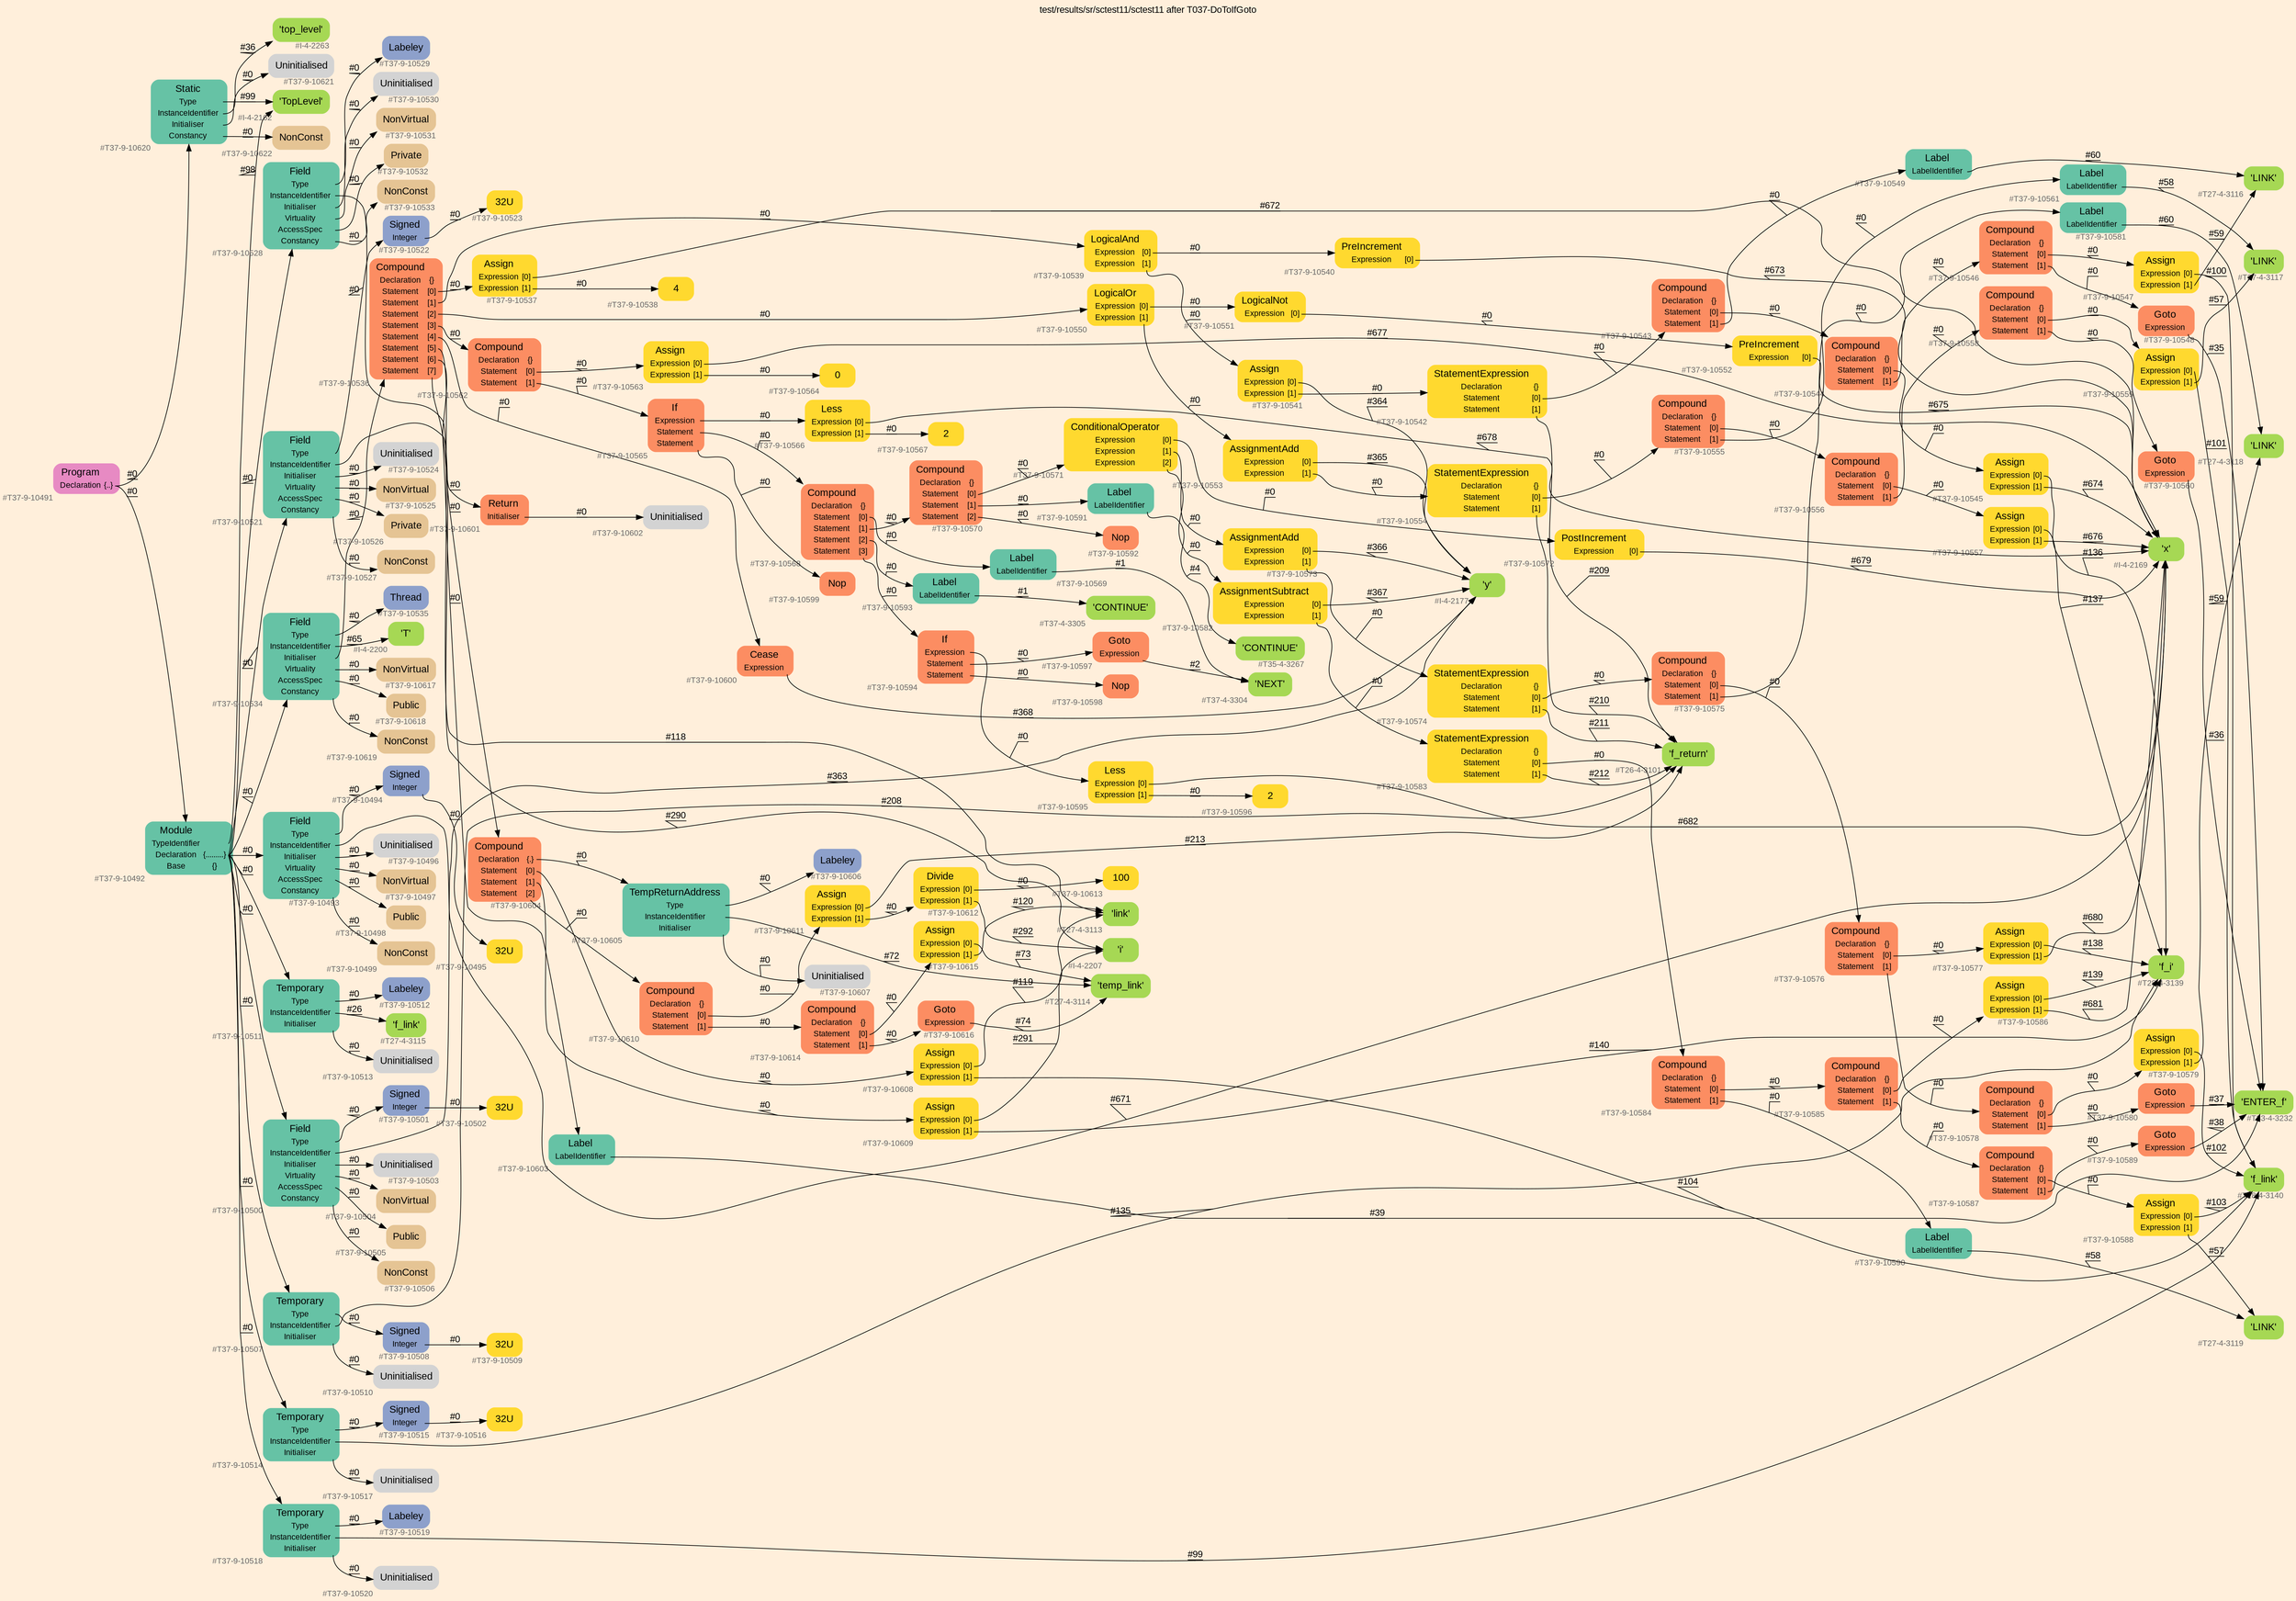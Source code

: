 digraph "test/results/sr/sctest11/sctest11 after T037-DoToIfGoto" {
label = "test/results/sr/sctest11/sctest11 after T037-DoToIfGoto"
labelloc = t
graph [
    rankdir = "LR"
    ranksep = 0.3
    bgcolor = antiquewhite1
    color = black
    fontcolor = black
    fontname = "Arial"
];
node [
    fontname = "Arial"
];
edge [
    fontname = "Arial"
];

// -------------------- node figure --------------------
// -------- block #T37-9-10491 ----------
"#T37-9-10491" [
    fillcolor = "/set28/4"
    xlabel = "#T37-9-10491"
    fontsize = "12"
    fontcolor = grey40
    shape = "plaintext"
    label = <<TABLE BORDER="0" CELLBORDER="0" CELLSPACING="0">
     <TR><TD><FONT COLOR="black" POINT-SIZE="15">Program</FONT></TD></TR>
     <TR><TD><FONT COLOR="black" POINT-SIZE="12">Declaration</FONT></TD><TD PORT="port0"><FONT COLOR="black" POINT-SIZE="12">{..}</FONT></TD></TR>
    </TABLE>>
    style = "rounded,filled"
];

// -------- block #T37-9-10492 ----------
"#T37-9-10492" [
    fillcolor = "/set28/1"
    xlabel = "#T37-9-10492"
    fontsize = "12"
    fontcolor = grey40
    shape = "plaintext"
    label = <<TABLE BORDER="0" CELLBORDER="0" CELLSPACING="0">
     <TR><TD><FONT COLOR="black" POINT-SIZE="15">Module</FONT></TD></TR>
     <TR><TD><FONT COLOR="black" POINT-SIZE="12">TypeIdentifier</FONT></TD><TD PORT="port0"></TD></TR>
     <TR><TD><FONT COLOR="black" POINT-SIZE="12">Declaration</FONT></TD><TD PORT="port1"><FONT COLOR="black" POINT-SIZE="12">{.........}</FONT></TD></TR>
     <TR><TD><FONT COLOR="black" POINT-SIZE="12">Base</FONT></TD><TD PORT="port2"><FONT COLOR="black" POINT-SIZE="12">{}</FONT></TD></TR>
    </TABLE>>
    style = "rounded,filled"
];

// -------- block #I-4-2162 ----------
"#I-4-2162" [
    fillcolor = "/set28/5"
    xlabel = "#I-4-2162"
    fontsize = "12"
    fontcolor = grey40
    shape = "plaintext"
    label = <<TABLE BORDER="0" CELLBORDER="0" CELLSPACING="0">
     <TR><TD><FONT COLOR="black" POINT-SIZE="15">'TopLevel'</FONT></TD></TR>
    </TABLE>>
    style = "rounded,filled"
];

// -------- block #T37-9-10493 ----------
"#T37-9-10493" [
    fillcolor = "/set28/1"
    xlabel = "#T37-9-10493"
    fontsize = "12"
    fontcolor = grey40
    shape = "plaintext"
    label = <<TABLE BORDER="0" CELLBORDER="0" CELLSPACING="0">
     <TR><TD><FONT COLOR="black" POINT-SIZE="15">Field</FONT></TD></TR>
     <TR><TD><FONT COLOR="black" POINT-SIZE="12">Type</FONT></TD><TD PORT="port0"></TD></TR>
     <TR><TD><FONT COLOR="black" POINT-SIZE="12">InstanceIdentifier</FONT></TD><TD PORT="port1"></TD></TR>
     <TR><TD><FONT COLOR="black" POINT-SIZE="12">Initialiser</FONT></TD><TD PORT="port2"></TD></TR>
     <TR><TD><FONT COLOR="black" POINT-SIZE="12">Virtuality</FONT></TD><TD PORT="port3"></TD></TR>
     <TR><TD><FONT COLOR="black" POINT-SIZE="12">AccessSpec</FONT></TD><TD PORT="port4"></TD></TR>
     <TR><TD><FONT COLOR="black" POINT-SIZE="12">Constancy</FONT></TD><TD PORT="port5"></TD></TR>
    </TABLE>>
    style = "rounded,filled"
];

// -------- block #T37-9-10494 ----------
"#T37-9-10494" [
    fillcolor = "/set28/3"
    xlabel = "#T37-9-10494"
    fontsize = "12"
    fontcolor = grey40
    shape = "plaintext"
    label = <<TABLE BORDER="0" CELLBORDER="0" CELLSPACING="0">
     <TR><TD><FONT COLOR="black" POINT-SIZE="15">Signed</FONT></TD></TR>
     <TR><TD><FONT COLOR="black" POINT-SIZE="12">Integer</FONT></TD><TD PORT="port0"></TD></TR>
    </TABLE>>
    style = "rounded,filled"
];

// -------- block #T37-9-10495 ----------
"#T37-9-10495" [
    fillcolor = "/set28/6"
    xlabel = "#T37-9-10495"
    fontsize = "12"
    fontcolor = grey40
    shape = "plaintext"
    label = <<TABLE BORDER="0" CELLBORDER="0" CELLSPACING="0">
     <TR><TD><FONT COLOR="black" POINT-SIZE="15">32U</FONT></TD></TR>
    </TABLE>>
    style = "rounded,filled"
];

// -------- block #I-4-2169 ----------
"#I-4-2169" [
    fillcolor = "/set28/5"
    xlabel = "#I-4-2169"
    fontsize = "12"
    fontcolor = grey40
    shape = "plaintext"
    label = <<TABLE BORDER="0" CELLBORDER="0" CELLSPACING="0">
     <TR><TD><FONT COLOR="black" POINT-SIZE="15">'x'</FONT></TD></TR>
    </TABLE>>
    style = "rounded,filled"
];

// -------- block #T37-9-10496 ----------
"#T37-9-10496" [
    xlabel = "#T37-9-10496"
    fontsize = "12"
    fontcolor = grey40
    shape = "plaintext"
    label = <<TABLE BORDER="0" CELLBORDER="0" CELLSPACING="0">
     <TR><TD><FONT COLOR="black" POINT-SIZE="15">Uninitialised</FONT></TD></TR>
    </TABLE>>
    style = "rounded,filled"
];

// -------- block #T37-9-10497 ----------
"#T37-9-10497" [
    fillcolor = "/set28/7"
    xlabel = "#T37-9-10497"
    fontsize = "12"
    fontcolor = grey40
    shape = "plaintext"
    label = <<TABLE BORDER="0" CELLBORDER="0" CELLSPACING="0">
     <TR><TD><FONT COLOR="black" POINT-SIZE="15">NonVirtual</FONT></TD></TR>
    </TABLE>>
    style = "rounded,filled"
];

// -------- block #T37-9-10498 ----------
"#T37-9-10498" [
    fillcolor = "/set28/7"
    xlabel = "#T37-9-10498"
    fontsize = "12"
    fontcolor = grey40
    shape = "plaintext"
    label = <<TABLE BORDER="0" CELLBORDER="0" CELLSPACING="0">
     <TR><TD><FONT COLOR="black" POINT-SIZE="15">Public</FONT></TD></TR>
    </TABLE>>
    style = "rounded,filled"
];

// -------- block #T37-9-10499 ----------
"#T37-9-10499" [
    fillcolor = "/set28/7"
    xlabel = "#T37-9-10499"
    fontsize = "12"
    fontcolor = grey40
    shape = "plaintext"
    label = <<TABLE BORDER="0" CELLBORDER="0" CELLSPACING="0">
     <TR><TD><FONT COLOR="black" POINT-SIZE="15">NonConst</FONT></TD></TR>
    </TABLE>>
    style = "rounded,filled"
];

// -------- block #T37-9-10500 ----------
"#T37-9-10500" [
    fillcolor = "/set28/1"
    xlabel = "#T37-9-10500"
    fontsize = "12"
    fontcolor = grey40
    shape = "plaintext"
    label = <<TABLE BORDER="0" CELLBORDER="0" CELLSPACING="0">
     <TR><TD><FONT COLOR="black" POINT-SIZE="15">Field</FONT></TD></TR>
     <TR><TD><FONT COLOR="black" POINT-SIZE="12">Type</FONT></TD><TD PORT="port0"></TD></TR>
     <TR><TD><FONT COLOR="black" POINT-SIZE="12">InstanceIdentifier</FONT></TD><TD PORT="port1"></TD></TR>
     <TR><TD><FONT COLOR="black" POINT-SIZE="12">Initialiser</FONT></TD><TD PORT="port2"></TD></TR>
     <TR><TD><FONT COLOR="black" POINT-SIZE="12">Virtuality</FONT></TD><TD PORT="port3"></TD></TR>
     <TR><TD><FONT COLOR="black" POINT-SIZE="12">AccessSpec</FONT></TD><TD PORT="port4"></TD></TR>
     <TR><TD><FONT COLOR="black" POINT-SIZE="12">Constancy</FONT></TD><TD PORT="port5"></TD></TR>
    </TABLE>>
    style = "rounded,filled"
];

// -------- block #T37-9-10501 ----------
"#T37-9-10501" [
    fillcolor = "/set28/3"
    xlabel = "#T37-9-10501"
    fontsize = "12"
    fontcolor = grey40
    shape = "plaintext"
    label = <<TABLE BORDER="0" CELLBORDER="0" CELLSPACING="0">
     <TR><TD><FONT COLOR="black" POINT-SIZE="15">Signed</FONT></TD></TR>
     <TR><TD><FONT COLOR="black" POINT-SIZE="12">Integer</FONT></TD><TD PORT="port0"></TD></TR>
    </TABLE>>
    style = "rounded,filled"
];

// -------- block #T37-9-10502 ----------
"#T37-9-10502" [
    fillcolor = "/set28/6"
    xlabel = "#T37-9-10502"
    fontsize = "12"
    fontcolor = grey40
    shape = "plaintext"
    label = <<TABLE BORDER="0" CELLBORDER="0" CELLSPACING="0">
     <TR><TD><FONT COLOR="black" POINT-SIZE="15">32U</FONT></TD></TR>
    </TABLE>>
    style = "rounded,filled"
];

// -------- block #I-4-2177 ----------
"#I-4-2177" [
    fillcolor = "/set28/5"
    xlabel = "#I-4-2177"
    fontsize = "12"
    fontcolor = grey40
    shape = "plaintext"
    label = <<TABLE BORDER="0" CELLBORDER="0" CELLSPACING="0">
     <TR><TD><FONT COLOR="black" POINT-SIZE="15">'y'</FONT></TD></TR>
    </TABLE>>
    style = "rounded,filled"
];

// -------- block #T37-9-10503 ----------
"#T37-9-10503" [
    xlabel = "#T37-9-10503"
    fontsize = "12"
    fontcolor = grey40
    shape = "plaintext"
    label = <<TABLE BORDER="0" CELLBORDER="0" CELLSPACING="0">
     <TR><TD><FONT COLOR="black" POINT-SIZE="15">Uninitialised</FONT></TD></TR>
    </TABLE>>
    style = "rounded,filled"
];

// -------- block #T37-9-10504 ----------
"#T37-9-10504" [
    fillcolor = "/set28/7"
    xlabel = "#T37-9-10504"
    fontsize = "12"
    fontcolor = grey40
    shape = "plaintext"
    label = <<TABLE BORDER="0" CELLBORDER="0" CELLSPACING="0">
     <TR><TD><FONT COLOR="black" POINT-SIZE="15">NonVirtual</FONT></TD></TR>
    </TABLE>>
    style = "rounded,filled"
];

// -------- block #T37-9-10505 ----------
"#T37-9-10505" [
    fillcolor = "/set28/7"
    xlabel = "#T37-9-10505"
    fontsize = "12"
    fontcolor = grey40
    shape = "plaintext"
    label = <<TABLE BORDER="0" CELLBORDER="0" CELLSPACING="0">
     <TR><TD><FONT COLOR="black" POINT-SIZE="15">Public</FONT></TD></TR>
    </TABLE>>
    style = "rounded,filled"
];

// -------- block #T37-9-10506 ----------
"#T37-9-10506" [
    fillcolor = "/set28/7"
    xlabel = "#T37-9-10506"
    fontsize = "12"
    fontcolor = grey40
    shape = "plaintext"
    label = <<TABLE BORDER="0" CELLBORDER="0" CELLSPACING="0">
     <TR><TD><FONT COLOR="black" POINT-SIZE="15">NonConst</FONT></TD></TR>
    </TABLE>>
    style = "rounded,filled"
];

// -------- block #T37-9-10507 ----------
"#T37-9-10507" [
    fillcolor = "/set28/1"
    xlabel = "#T37-9-10507"
    fontsize = "12"
    fontcolor = grey40
    shape = "plaintext"
    label = <<TABLE BORDER="0" CELLBORDER="0" CELLSPACING="0">
     <TR><TD><FONT COLOR="black" POINT-SIZE="15">Temporary</FONT></TD></TR>
     <TR><TD><FONT COLOR="black" POINT-SIZE="12">Type</FONT></TD><TD PORT="port0"></TD></TR>
     <TR><TD><FONT COLOR="black" POINT-SIZE="12">InstanceIdentifier</FONT></TD><TD PORT="port1"></TD></TR>
     <TR><TD><FONT COLOR="black" POINT-SIZE="12">Initialiser</FONT></TD><TD PORT="port2"></TD></TR>
    </TABLE>>
    style = "rounded,filled"
];

// -------- block #T37-9-10508 ----------
"#T37-9-10508" [
    fillcolor = "/set28/3"
    xlabel = "#T37-9-10508"
    fontsize = "12"
    fontcolor = grey40
    shape = "plaintext"
    label = <<TABLE BORDER="0" CELLBORDER="0" CELLSPACING="0">
     <TR><TD><FONT COLOR="black" POINT-SIZE="15">Signed</FONT></TD></TR>
     <TR><TD><FONT COLOR="black" POINT-SIZE="12">Integer</FONT></TD><TD PORT="port0"></TD></TR>
    </TABLE>>
    style = "rounded,filled"
];

// -------- block #T37-9-10509 ----------
"#T37-9-10509" [
    fillcolor = "/set28/6"
    xlabel = "#T37-9-10509"
    fontsize = "12"
    fontcolor = grey40
    shape = "plaintext"
    label = <<TABLE BORDER="0" CELLBORDER="0" CELLSPACING="0">
     <TR><TD><FONT COLOR="black" POINT-SIZE="15">32U</FONT></TD></TR>
    </TABLE>>
    style = "rounded,filled"
];

// -------- block #T26-4-3101 ----------
"#T26-4-3101" [
    fillcolor = "/set28/5"
    xlabel = "#T26-4-3101"
    fontsize = "12"
    fontcolor = grey40
    shape = "plaintext"
    label = <<TABLE BORDER="0" CELLBORDER="0" CELLSPACING="0">
     <TR><TD><FONT COLOR="black" POINT-SIZE="15">'f_return'</FONT></TD></TR>
    </TABLE>>
    style = "rounded,filled"
];

// -------- block #T37-9-10510 ----------
"#T37-9-10510" [
    xlabel = "#T37-9-10510"
    fontsize = "12"
    fontcolor = grey40
    shape = "plaintext"
    label = <<TABLE BORDER="0" CELLBORDER="0" CELLSPACING="0">
     <TR><TD><FONT COLOR="black" POINT-SIZE="15">Uninitialised</FONT></TD></TR>
    </TABLE>>
    style = "rounded,filled"
];

// -------- block #T37-9-10511 ----------
"#T37-9-10511" [
    fillcolor = "/set28/1"
    xlabel = "#T37-9-10511"
    fontsize = "12"
    fontcolor = grey40
    shape = "plaintext"
    label = <<TABLE BORDER="0" CELLBORDER="0" CELLSPACING="0">
     <TR><TD><FONT COLOR="black" POINT-SIZE="15">Temporary</FONT></TD></TR>
     <TR><TD><FONT COLOR="black" POINT-SIZE="12">Type</FONT></TD><TD PORT="port0"></TD></TR>
     <TR><TD><FONT COLOR="black" POINT-SIZE="12">InstanceIdentifier</FONT></TD><TD PORT="port1"></TD></TR>
     <TR><TD><FONT COLOR="black" POINT-SIZE="12">Initialiser</FONT></TD><TD PORT="port2"></TD></TR>
    </TABLE>>
    style = "rounded,filled"
];

// -------- block #T37-9-10512 ----------
"#T37-9-10512" [
    fillcolor = "/set28/3"
    xlabel = "#T37-9-10512"
    fontsize = "12"
    fontcolor = grey40
    shape = "plaintext"
    label = <<TABLE BORDER="0" CELLBORDER="0" CELLSPACING="0">
     <TR><TD><FONT COLOR="black" POINT-SIZE="15">Labeley</FONT></TD></TR>
    </TABLE>>
    style = "rounded,filled"
];

// -------- block #T27-4-3115 ----------
"#T27-4-3115" [
    fillcolor = "/set28/5"
    xlabel = "#T27-4-3115"
    fontsize = "12"
    fontcolor = grey40
    shape = "plaintext"
    label = <<TABLE BORDER="0" CELLBORDER="0" CELLSPACING="0">
     <TR><TD><FONT COLOR="black" POINT-SIZE="15">'f_link'</FONT></TD></TR>
    </TABLE>>
    style = "rounded,filled"
];

// -------- block #T37-9-10513 ----------
"#T37-9-10513" [
    xlabel = "#T37-9-10513"
    fontsize = "12"
    fontcolor = grey40
    shape = "plaintext"
    label = <<TABLE BORDER="0" CELLBORDER="0" CELLSPACING="0">
     <TR><TD><FONT COLOR="black" POINT-SIZE="15">Uninitialised</FONT></TD></TR>
    </TABLE>>
    style = "rounded,filled"
];

// -------- block #T37-9-10514 ----------
"#T37-9-10514" [
    fillcolor = "/set28/1"
    xlabel = "#T37-9-10514"
    fontsize = "12"
    fontcolor = grey40
    shape = "plaintext"
    label = <<TABLE BORDER="0" CELLBORDER="0" CELLSPACING="0">
     <TR><TD><FONT COLOR="black" POINT-SIZE="15">Temporary</FONT></TD></TR>
     <TR><TD><FONT COLOR="black" POINT-SIZE="12">Type</FONT></TD><TD PORT="port0"></TD></TR>
     <TR><TD><FONT COLOR="black" POINT-SIZE="12">InstanceIdentifier</FONT></TD><TD PORT="port1"></TD></TR>
     <TR><TD><FONT COLOR="black" POINT-SIZE="12">Initialiser</FONT></TD><TD PORT="port2"></TD></TR>
    </TABLE>>
    style = "rounded,filled"
];

// -------- block #T37-9-10515 ----------
"#T37-9-10515" [
    fillcolor = "/set28/3"
    xlabel = "#T37-9-10515"
    fontsize = "12"
    fontcolor = grey40
    shape = "plaintext"
    label = <<TABLE BORDER="0" CELLBORDER="0" CELLSPACING="0">
     <TR><TD><FONT COLOR="black" POINT-SIZE="15">Signed</FONT></TD></TR>
     <TR><TD><FONT COLOR="black" POINT-SIZE="12">Integer</FONT></TD><TD PORT="port0"></TD></TR>
    </TABLE>>
    style = "rounded,filled"
];

// -------- block #T37-9-10516 ----------
"#T37-9-10516" [
    fillcolor = "/set28/6"
    xlabel = "#T37-9-10516"
    fontsize = "12"
    fontcolor = grey40
    shape = "plaintext"
    label = <<TABLE BORDER="0" CELLBORDER="0" CELLSPACING="0">
     <TR><TD><FONT COLOR="black" POINT-SIZE="15">32U</FONT></TD></TR>
    </TABLE>>
    style = "rounded,filled"
];

// -------- block #T28-4-3139 ----------
"#T28-4-3139" [
    fillcolor = "/set28/5"
    xlabel = "#T28-4-3139"
    fontsize = "12"
    fontcolor = grey40
    shape = "plaintext"
    label = <<TABLE BORDER="0" CELLBORDER="0" CELLSPACING="0">
     <TR><TD><FONT COLOR="black" POINT-SIZE="15">'f_i'</FONT></TD></TR>
    </TABLE>>
    style = "rounded,filled"
];

// -------- block #T37-9-10517 ----------
"#T37-9-10517" [
    xlabel = "#T37-9-10517"
    fontsize = "12"
    fontcolor = grey40
    shape = "plaintext"
    label = <<TABLE BORDER="0" CELLBORDER="0" CELLSPACING="0">
     <TR><TD><FONT COLOR="black" POINT-SIZE="15">Uninitialised</FONT></TD></TR>
    </TABLE>>
    style = "rounded,filled"
];

// -------- block #T37-9-10518 ----------
"#T37-9-10518" [
    fillcolor = "/set28/1"
    xlabel = "#T37-9-10518"
    fontsize = "12"
    fontcolor = grey40
    shape = "plaintext"
    label = <<TABLE BORDER="0" CELLBORDER="0" CELLSPACING="0">
     <TR><TD><FONT COLOR="black" POINT-SIZE="15">Temporary</FONT></TD></TR>
     <TR><TD><FONT COLOR="black" POINT-SIZE="12">Type</FONT></TD><TD PORT="port0"></TD></TR>
     <TR><TD><FONT COLOR="black" POINT-SIZE="12">InstanceIdentifier</FONT></TD><TD PORT="port1"></TD></TR>
     <TR><TD><FONT COLOR="black" POINT-SIZE="12">Initialiser</FONT></TD><TD PORT="port2"></TD></TR>
    </TABLE>>
    style = "rounded,filled"
];

// -------- block #T37-9-10519 ----------
"#T37-9-10519" [
    fillcolor = "/set28/3"
    xlabel = "#T37-9-10519"
    fontsize = "12"
    fontcolor = grey40
    shape = "plaintext"
    label = <<TABLE BORDER="0" CELLBORDER="0" CELLSPACING="0">
     <TR><TD><FONT COLOR="black" POINT-SIZE="15">Labeley</FONT></TD></TR>
    </TABLE>>
    style = "rounded,filled"
];

// -------- block #T28-4-3140 ----------
"#T28-4-3140" [
    fillcolor = "/set28/5"
    xlabel = "#T28-4-3140"
    fontsize = "12"
    fontcolor = grey40
    shape = "plaintext"
    label = <<TABLE BORDER="0" CELLBORDER="0" CELLSPACING="0">
     <TR><TD><FONT COLOR="black" POINT-SIZE="15">'f_link'</FONT></TD></TR>
    </TABLE>>
    style = "rounded,filled"
];

// -------- block #T37-9-10520 ----------
"#T37-9-10520" [
    xlabel = "#T37-9-10520"
    fontsize = "12"
    fontcolor = grey40
    shape = "plaintext"
    label = <<TABLE BORDER="0" CELLBORDER="0" CELLSPACING="0">
     <TR><TD><FONT COLOR="black" POINT-SIZE="15">Uninitialised</FONT></TD></TR>
    </TABLE>>
    style = "rounded,filled"
];

// -------- block #T37-9-10521 ----------
"#T37-9-10521" [
    fillcolor = "/set28/1"
    xlabel = "#T37-9-10521"
    fontsize = "12"
    fontcolor = grey40
    shape = "plaintext"
    label = <<TABLE BORDER="0" CELLBORDER="0" CELLSPACING="0">
     <TR><TD><FONT COLOR="black" POINT-SIZE="15">Field</FONT></TD></TR>
     <TR><TD><FONT COLOR="black" POINT-SIZE="12">Type</FONT></TD><TD PORT="port0"></TD></TR>
     <TR><TD><FONT COLOR="black" POINT-SIZE="12">InstanceIdentifier</FONT></TD><TD PORT="port1"></TD></TR>
     <TR><TD><FONT COLOR="black" POINT-SIZE="12">Initialiser</FONT></TD><TD PORT="port2"></TD></TR>
     <TR><TD><FONT COLOR="black" POINT-SIZE="12">Virtuality</FONT></TD><TD PORT="port3"></TD></TR>
     <TR><TD><FONT COLOR="black" POINT-SIZE="12">AccessSpec</FONT></TD><TD PORT="port4"></TD></TR>
     <TR><TD><FONT COLOR="black" POINT-SIZE="12">Constancy</FONT></TD><TD PORT="port5"></TD></TR>
    </TABLE>>
    style = "rounded,filled"
];

// -------- block #T37-9-10522 ----------
"#T37-9-10522" [
    fillcolor = "/set28/3"
    xlabel = "#T37-9-10522"
    fontsize = "12"
    fontcolor = grey40
    shape = "plaintext"
    label = <<TABLE BORDER="0" CELLBORDER="0" CELLSPACING="0">
     <TR><TD><FONT COLOR="black" POINT-SIZE="15">Signed</FONT></TD></TR>
     <TR><TD><FONT COLOR="black" POINT-SIZE="12">Integer</FONT></TD><TD PORT="port0"></TD></TR>
    </TABLE>>
    style = "rounded,filled"
];

// -------- block #T37-9-10523 ----------
"#T37-9-10523" [
    fillcolor = "/set28/6"
    xlabel = "#T37-9-10523"
    fontsize = "12"
    fontcolor = grey40
    shape = "plaintext"
    label = <<TABLE BORDER="0" CELLBORDER="0" CELLSPACING="0">
     <TR><TD><FONT COLOR="black" POINT-SIZE="15">32U</FONT></TD></TR>
    </TABLE>>
    style = "rounded,filled"
];

// -------- block #I-4-2207 ----------
"#I-4-2207" [
    fillcolor = "/set28/5"
    xlabel = "#I-4-2207"
    fontsize = "12"
    fontcolor = grey40
    shape = "plaintext"
    label = <<TABLE BORDER="0" CELLBORDER="0" CELLSPACING="0">
     <TR><TD><FONT COLOR="black" POINT-SIZE="15">'i'</FONT></TD></TR>
    </TABLE>>
    style = "rounded,filled"
];

// -------- block #T37-9-10524 ----------
"#T37-9-10524" [
    xlabel = "#T37-9-10524"
    fontsize = "12"
    fontcolor = grey40
    shape = "plaintext"
    label = <<TABLE BORDER="0" CELLBORDER="0" CELLSPACING="0">
     <TR><TD><FONT COLOR="black" POINT-SIZE="15">Uninitialised</FONT></TD></TR>
    </TABLE>>
    style = "rounded,filled"
];

// -------- block #T37-9-10525 ----------
"#T37-9-10525" [
    fillcolor = "/set28/7"
    xlabel = "#T37-9-10525"
    fontsize = "12"
    fontcolor = grey40
    shape = "plaintext"
    label = <<TABLE BORDER="0" CELLBORDER="0" CELLSPACING="0">
     <TR><TD><FONT COLOR="black" POINT-SIZE="15">NonVirtual</FONT></TD></TR>
    </TABLE>>
    style = "rounded,filled"
];

// -------- block #T37-9-10526 ----------
"#T37-9-10526" [
    fillcolor = "/set28/7"
    xlabel = "#T37-9-10526"
    fontsize = "12"
    fontcolor = grey40
    shape = "plaintext"
    label = <<TABLE BORDER="0" CELLBORDER="0" CELLSPACING="0">
     <TR><TD><FONT COLOR="black" POINT-SIZE="15">Private</FONT></TD></TR>
    </TABLE>>
    style = "rounded,filled"
];

// -------- block #T37-9-10527 ----------
"#T37-9-10527" [
    fillcolor = "/set28/7"
    xlabel = "#T37-9-10527"
    fontsize = "12"
    fontcolor = grey40
    shape = "plaintext"
    label = <<TABLE BORDER="0" CELLBORDER="0" CELLSPACING="0">
     <TR><TD><FONT COLOR="black" POINT-SIZE="15">NonConst</FONT></TD></TR>
    </TABLE>>
    style = "rounded,filled"
];

// -------- block #T37-9-10528 ----------
"#T37-9-10528" [
    fillcolor = "/set28/1"
    xlabel = "#T37-9-10528"
    fontsize = "12"
    fontcolor = grey40
    shape = "plaintext"
    label = <<TABLE BORDER="0" CELLBORDER="0" CELLSPACING="0">
     <TR><TD><FONT COLOR="black" POINT-SIZE="15">Field</FONT></TD></TR>
     <TR><TD><FONT COLOR="black" POINT-SIZE="12">Type</FONT></TD><TD PORT="port0"></TD></TR>
     <TR><TD><FONT COLOR="black" POINT-SIZE="12">InstanceIdentifier</FONT></TD><TD PORT="port1"></TD></TR>
     <TR><TD><FONT COLOR="black" POINT-SIZE="12">Initialiser</FONT></TD><TD PORT="port2"></TD></TR>
     <TR><TD><FONT COLOR="black" POINT-SIZE="12">Virtuality</FONT></TD><TD PORT="port3"></TD></TR>
     <TR><TD><FONT COLOR="black" POINT-SIZE="12">AccessSpec</FONT></TD><TD PORT="port4"></TD></TR>
     <TR><TD><FONT COLOR="black" POINT-SIZE="12">Constancy</FONT></TD><TD PORT="port5"></TD></TR>
    </TABLE>>
    style = "rounded,filled"
];

// -------- block #T37-9-10529 ----------
"#T37-9-10529" [
    fillcolor = "/set28/3"
    xlabel = "#T37-9-10529"
    fontsize = "12"
    fontcolor = grey40
    shape = "plaintext"
    label = <<TABLE BORDER="0" CELLBORDER="0" CELLSPACING="0">
     <TR><TD><FONT COLOR="black" POINT-SIZE="15">Labeley</FONT></TD></TR>
    </TABLE>>
    style = "rounded,filled"
];

// -------- block #T27-4-3113 ----------
"#T27-4-3113" [
    fillcolor = "/set28/5"
    xlabel = "#T27-4-3113"
    fontsize = "12"
    fontcolor = grey40
    shape = "plaintext"
    label = <<TABLE BORDER="0" CELLBORDER="0" CELLSPACING="0">
     <TR><TD><FONT COLOR="black" POINT-SIZE="15">'link'</FONT></TD></TR>
    </TABLE>>
    style = "rounded,filled"
];

// -------- block #T37-9-10530 ----------
"#T37-9-10530" [
    xlabel = "#T37-9-10530"
    fontsize = "12"
    fontcolor = grey40
    shape = "plaintext"
    label = <<TABLE BORDER="0" CELLBORDER="0" CELLSPACING="0">
     <TR><TD><FONT COLOR="black" POINT-SIZE="15">Uninitialised</FONT></TD></TR>
    </TABLE>>
    style = "rounded,filled"
];

// -------- block #T37-9-10531 ----------
"#T37-9-10531" [
    fillcolor = "/set28/7"
    xlabel = "#T37-9-10531"
    fontsize = "12"
    fontcolor = grey40
    shape = "plaintext"
    label = <<TABLE BORDER="0" CELLBORDER="0" CELLSPACING="0">
     <TR><TD><FONT COLOR="black" POINT-SIZE="15">NonVirtual</FONT></TD></TR>
    </TABLE>>
    style = "rounded,filled"
];

// -------- block #T37-9-10532 ----------
"#T37-9-10532" [
    fillcolor = "/set28/7"
    xlabel = "#T37-9-10532"
    fontsize = "12"
    fontcolor = grey40
    shape = "plaintext"
    label = <<TABLE BORDER="0" CELLBORDER="0" CELLSPACING="0">
     <TR><TD><FONT COLOR="black" POINT-SIZE="15">Private</FONT></TD></TR>
    </TABLE>>
    style = "rounded,filled"
];

// -------- block #T37-9-10533 ----------
"#T37-9-10533" [
    fillcolor = "/set28/7"
    xlabel = "#T37-9-10533"
    fontsize = "12"
    fontcolor = grey40
    shape = "plaintext"
    label = <<TABLE BORDER="0" CELLBORDER="0" CELLSPACING="0">
     <TR><TD><FONT COLOR="black" POINT-SIZE="15">NonConst</FONT></TD></TR>
    </TABLE>>
    style = "rounded,filled"
];

// -------- block #T37-9-10534 ----------
"#T37-9-10534" [
    fillcolor = "/set28/1"
    xlabel = "#T37-9-10534"
    fontsize = "12"
    fontcolor = grey40
    shape = "plaintext"
    label = <<TABLE BORDER="0" CELLBORDER="0" CELLSPACING="0">
     <TR><TD><FONT COLOR="black" POINT-SIZE="15">Field</FONT></TD></TR>
     <TR><TD><FONT COLOR="black" POINT-SIZE="12">Type</FONT></TD><TD PORT="port0"></TD></TR>
     <TR><TD><FONT COLOR="black" POINT-SIZE="12">InstanceIdentifier</FONT></TD><TD PORT="port1"></TD></TR>
     <TR><TD><FONT COLOR="black" POINT-SIZE="12">Initialiser</FONT></TD><TD PORT="port2"></TD></TR>
     <TR><TD><FONT COLOR="black" POINT-SIZE="12">Virtuality</FONT></TD><TD PORT="port3"></TD></TR>
     <TR><TD><FONT COLOR="black" POINT-SIZE="12">AccessSpec</FONT></TD><TD PORT="port4"></TD></TR>
     <TR><TD><FONT COLOR="black" POINT-SIZE="12">Constancy</FONT></TD><TD PORT="port5"></TD></TR>
    </TABLE>>
    style = "rounded,filled"
];

// -------- block #T37-9-10535 ----------
"#T37-9-10535" [
    fillcolor = "/set28/3"
    xlabel = "#T37-9-10535"
    fontsize = "12"
    fontcolor = grey40
    shape = "plaintext"
    label = <<TABLE BORDER="0" CELLBORDER="0" CELLSPACING="0">
     <TR><TD><FONT COLOR="black" POINT-SIZE="15">Thread</FONT></TD></TR>
    </TABLE>>
    style = "rounded,filled"
];

// -------- block #I-4-2200 ----------
"#I-4-2200" [
    fillcolor = "/set28/5"
    xlabel = "#I-4-2200"
    fontsize = "12"
    fontcolor = grey40
    shape = "plaintext"
    label = <<TABLE BORDER="0" CELLBORDER="0" CELLSPACING="0">
     <TR><TD><FONT COLOR="black" POINT-SIZE="15">'T'</FONT></TD></TR>
    </TABLE>>
    style = "rounded,filled"
];

// -------- block #T37-9-10536 ----------
"#T37-9-10536" [
    fillcolor = "/set28/2"
    xlabel = "#T37-9-10536"
    fontsize = "12"
    fontcolor = grey40
    shape = "plaintext"
    label = <<TABLE BORDER="0" CELLBORDER="0" CELLSPACING="0">
     <TR><TD><FONT COLOR="black" POINT-SIZE="15">Compound</FONT></TD></TR>
     <TR><TD><FONT COLOR="black" POINT-SIZE="12">Declaration</FONT></TD><TD PORT="port0"><FONT COLOR="black" POINT-SIZE="12">{}</FONT></TD></TR>
     <TR><TD><FONT COLOR="black" POINT-SIZE="12">Statement</FONT></TD><TD PORT="port1"><FONT COLOR="black" POINT-SIZE="12">[0]</FONT></TD></TR>
     <TR><TD><FONT COLOR="black" POINT-SIZE="12">Statement</FONT></TD><TD PORT="port2"><FONT COLOR="black" POINT-SIZE="12">[1]</FONT></TD></TR>
     <TR><TD><FONT COLOR="black" POINT-SIZE="12">Statement</FONT></TD><TD PORT="port3"><FONT COLOR="black" POINT-SIZE="12">[2]</FONT></TD></TR>
     <TR><TD><FONT COLOR="black" POINT-SIZE="12">Statement</FONT></TD><TD PORT="port4"><FONT COLOR="black" POINT-SIZE="12">[3]</FONT></TD></TR>
     <TR><TD><FONT COLOR="black" POINT-SIZE="12">Statement</FONT></TD><TD PORT="port5"><FONT COLOR="black" POINT-SIZE="12">[4]</FONT></TD></TR>
     <TR><TD><FONT COLOR="black" POINT-SIZE="12">Statement</FONT></TD><TD PORT="port6"><FONT COLOR="black" POINT-SIZE="12">[5]</FONT></TD></TR>
     <TR><TD><FONT COLOR="black" POINT-SIZE="12">Statement</FONT></TD><TD PORT="port7"><FONT COLOR="black" POINT-SIZE="12">[6]</FONT></TD></TR>
     <TR><TD><FONT COLOR="black" POINT-SIZE="12">Statement</FONT></TD><TD PORT="port8"><FONT COLOR="black" POINT-SIZE="12">[7]</FONT></TD></TR>
    </TABLE>>
    style = "rounded,filled"
];

// -------- block #T37-9-10537 ----------
"#T37-9-10537" [
    fillcolor = "/set28/6"
    xlabel = "#T37-9-10537"
    fontsize = "12"
    fontcolor = grey40
    shape = "plaintext"
    label = <<TABLE BORDER="0" CELLBORDER="0" CELLSPACING="0">
     <TR><TD><FONT COLOR="black" POINT-SIZE="15">Assign</FONT></TD></TR>
     <TR><TD><FONT COLOR="black" POINT-SIZE="12">Expression</FONT></TD><TD PORT="port0"><FONT COLOR="black" POINT-SIZE="12">[0]</FONT></TD></TR>
     <TR><TD><FONT COLOR="black" POINT-SIZE="12">Expression</FONT></TD><TD PORT="port1"><FONT COLOR="black" POINT-SIZE="12">[1]</FONT></TD></TR>
    </TABLE>>
    style = "rounded,filled"
];

// -------- block #T37-9-10538 ----------
"#T37-9-10538" [
    fillcolor = "/set28/6"
    xlabel = "#T37-9-10538"
    fontsize = "12"
    fontcolor = grey40
    shape = "plaintext"
    label = <<TABLE BORDER="0" CELLBORDER="0" CELLSPACING="0">
     <TR><TD><FONT COLOR="black" POINT-SIZE="15">4</FONT></TD></TR>
    </TABLE>>
    style = "rounded,filled"
];

// -------- block #T37-9-10539 ----------
"#T37-9-10539" [
    fillcolor = "/set28/6"
    xlabel = "#T37-9-10539"
    fontsize = "12"
    fontcolor = grey40
    shape = "plaintext"
    label = <<TABLE BORDER="0" CELLBORDER="0" CELLSPACING="0">
     <TR><TD><FONT COLOR="black" POINT-SIZE="15">LogicalAnd</FONT></TD></TR>
     <TR><TD><FONT COLOR="black" POINT-SIZE="12">Expression</FONT></TD><TD PORT="port0"><FONT COLOR="black" POINT-SIZE="12">[0]</FONT></TD></TR>
     <TR><TD><FONT COLOR="black" POINT-SIZE="12">Expression</FONT></TD><TD PORT="port1"><FONT COLOR="black" POINT-SIZE="12">[1]</FONT></TD></TR>
    </TABLE>>
    style = "rounded,filled"
];

// -------- block #T37-9-10540 ----------
"#T37-9-10540" [
    fillcolor = "/set28/6"
    xlabel = "#T37-9-10540"
    fontsize = "12"
    fontcolor = grey40
    shape = "plaintext"
    label = <<TABLE BORDER="0" CELLBORDER="0" CELLSPACING="0">
     <TR><TD><FONT COLOR="black" POINT-SIZE="15">PreIncrement</FONT></TD></TR>
     <TR><TD><FONT COLOR="black" POINT-SIZE="12">Expression</FONT></TD><TD PORT="port0"><FONT COLOR="black" POINT-SIZE="12">[0]</FONT></TD></TR>
    </TABLE>>
    style = "rounded,filled"
];

// -------- block #T37-9-10541 ----------
"#T37-9-10541" [
    fillcolor = "/set28/6"
    xlabel = "#T37-9-10541"
    fontsize = "12"
    fontcolor = grey40
    shape = "plaintext"
    label = <<TABLE BORDER="0" CELLBORDER="0" CELLSPACING="0">
     <TR><TD><FONT COLOR="black" POINT-SIZE="15">Assign</FONT></TD></TR>
     <TR><TD><FONT COLOR="black" POINT-SIZE="12">Expression</FONT></TD><TD PORT="port0"><FONT COLOR="black" POINT-SIZE="12">[0]</FONT></TD></TR>
     <TR><TD><FONT COLOR="black" POINT-SIZE="12">Expression</FONT></TD><TD PORT="port1"><FONT COLOR="black" POINT-SIZE="12">[1]</FONT></TD></TR>
    </TABLE>>
    style = "rounded,filled"
];

// -------- block #T37-9-10542 ----------
"#T37-9-10542" [
    fillcolor = "/set28/6"
    xlabel = "#T37-9-10542"
    fontsize = "12"
    fontcolor = grey40
    shape = "plaintext"
    label = <<TABLE BORDER="0" CELLBORDER="0" CELLSPACING="0">
     <TR><TD><FONT COLOR="black" POINT-SIZE="15">StatementExpression</FONT></TD></TR>
     <TR><TD><FONT COLOR="black" POINT-SIZE="12">Declaration</FONT></TD><TD PORT="port0"><FONT COLOR="black" POINT-SIZE="12">{}</FONT></TD></TR>
     <TR><TD><FONT COLOR="black" POINT-SIZE="12">Statement</FONT></TD><TD PORT="port1"><FONT COLOR="black" POINT-SIZE="12">[0]</FONT></TD></TR>
     <TR><TD><FONT COLOR="black" POINT-SIZE="12">Statement</FONT></TD><TD PORT="port2"><FONT COLOR="black" POINT-SIZE="12">[1]</FONT></TD></TR>
    </TABLE>>
    style = "rounded,filled"
];

// -------- block #T37-9-10543 ----------
"#T37-9-10543" [
    fillcolor = "/set28/2"
    xlabel = "#T37-9-10543"
    fontsize = "12"
    fontcolor = grey40
    shape = "plaintext"
    label = <<TABLE BORDER="0" CELLBORDER="0" CELLSPACING="0">
     <TR><TD><FONT COLOR="black" POINT-SIZE="15">Compound</FONT></TD></TR>
     <TR><TD><FONT COLOR="black" POINT-SIZE="12">Declaration</FONT></TD><TD PORT="port0"><FONT COLOR="black" POINT-SIZE="12">{}</FONT></TD></TR>
     <TR><TD><FONT COLOR="black" POINT-SIZE="12">Statement</FONT></TD><TD PORT="port1"><FONT COLOR="black" POINT-SIZE="12">[0]</FONT></TD></TR>
     <TR><TD><FONT COLOR="black" POINT-SIZE="12">Statement</FONT></TD><TD PORT="port2"><FONT COLOR="black" POINT-SIZE="12">[1]</FONT></TD></TR>
    </TABLE>>
    style = "rounded,filled"
];

// -------- block #T37-9-10544 ----------
"#T37-9-10544" [
    fillcolor = "/set28/2"
    xlabel = "#T37-9-10544"
    fontsize = "12"
    fontcolor = grey40
    shape = "plaintext"
    label = <<TABLE BORDER="0" CELLBORDER="0" CELLSPACING="0">
     <TR><TD><FONT COLOR="black" POINT-SIZE="15">Compound</FONT></TD></TR>
     <TR><TD><FONT COLOR="black" POINT-SIZE="12">Declaration</FONT></TD><TD PORT="port0"><FONT COLOR="black" POINT-SIZE="12">{}</FONT></TD></TR>
     <TR><TD><FONT COLOR="black" POINT-SIZE="12">Statement</FONT></TD><TD PORT="port1"><FONT COLOR="black" POINT-SIZE="12">[0]</FONT></TD></TR>
     <TR><TD><FONT COLOR="black" POINT-SIZE="12">Statement</FONT></TD><TD PORT="port2"><FONT COLOR="black" POINT-SIZE="12">[1]</FONT></TD></TR>
    </TABLE>>
    style = "rounded,filled"
];

// -------- block #T37-9-10545 ----------
"#T37-9-10545" [
    fillcolor = "/set28/6"
    xlabel = "#T37-9-10545"
    fontsize = "12"
    fontcolor = grey40
    shape = "plaintext"
    label = <<TABLE BORDER="0" CELLBORDER="0" CELLSPACING="0">
     <TR><TD><FONT COLOR="black" POINT-SIZE="15">Assign</FONT></TD></TR>
     <TR><TD><FONT COLOR="black" POINT-SIZE="12">Expression</FONT></TD><TD PORT="port0"><FONT COLOR="black" POINT-SIZE="12">[0]</FONT></TD></TR>
     <TR><TD><FONT COLOR="black" POINT-SIZE="12">Expression</FONT></TD><TD PORT="port1"><FONT COLOR="black" POINT-SIZE="12">[1]</FONT></TD></TR>
    </TABLE>>
    style = "rounded,filled"
];

// -------- block #T37-9-10546 ----------
"#T37-9-10546" [
    fillcolor = "/set28/2"
    xlabel = "#T37-9-10546"
    fontsize = "12"
    fontcolor = grey40
    shape = "plaintext"
    label = <<TABLE BORDER="0" CELLBORDER="0" CELLSPACING="0">
     <TR><TD><FONT COLOR="black" POINT-SIZE="15">Compound</FONT></TD></TR>
     <TR><TD><FONT COLOR="black" POINT-SIZE="12">Declaration</FONT></TD><TD PORT="port0"><FONT COLOR="black" POINT-SIZE="12">{}</FONT></TD></TR>
     <TR><TD><FONT COLOR="black" POINT-SIZE="12">Statement</FONT></TD><TD PORT="port1"><FONT COLOR="black" POINT-SIZE="12">[0]</FONT></TD></TR>
     <TR><TD><FONT COLOR="black" POINT-SIZE="12">Statement</FONT></TD><TD PORT="port2"><FONT COLOR="black" POINT-SIZE="12">[1]</FONT></TD></TR>
    </TABLE>>
    style = "rounded,filled"
];

// -------- block #T37-9-10547 ----------
"#T37-9-10547" [
    fillcolor = "/set28/6"
    xlabel = "#T37-9-10547"
    fontsize = "12"
    fontcolor = grey40
    shape = "plaintext"
    label = <<TABLE BORDER="0" CELLBORDER="0" CELLSPACING="0">
     <TR><TD><FONT COLOR="black" POINT-SIZE="15">Assign</FONT></TD></TR>
     <TR><TD><FONT COLOR="black" POINT-SIZE="12">Expression</FONT></TD><TD PORT="port0"><FONT COLOR="black" POINT-SIZE="12">[0]</FONT></TD></TR>
     <TR><TD><FONT COLOR="black" POINT-SIZE="12">Expression</FONT></TD><TD PORT="port1"><FONT COLOR="black" POINT-SIZE="12">[1]</FONT></TD></TR>
    </TABLE>>
    style = "rounded,filled"
];

// -------- block #T27-4-3116 ----------
"#T27-4-3116" [
    fillcolor = "/set28/5"
    xlabel = "#T27-4-3116"
    fontsize = "12"
    fontcolor = grey40
    shape = "plaintext"
    label = <<TABLE BORDER="0" CELLBORDER="0" CELLSPACING="0">
     <TR><TD><FONT COLOR="black" POINT-SIZE="15">'LINK'</FONT></TD></TR>
    </TABLE>>
    style = "rounded,filled"
];

// -------- block #T37-9-10548 ----------
"#T37-9-10548" [
    fillcolor = "/set28/2"
    xlabel = "#T37-9-10548"
    fontsize = "12"
    fontcolor = grey40
    shape = "plaintext"
    label = <<TABLE BORDER="0" CELLBORDER="0" CELLSPACING="0">
     <TR><TD><FONT COLOR="black" POINT-SIZE="15">Goto</FONT></TD></TR>
     <TR><TD><FONT COLOR="black" POINT-SIZE="12">Expression</FONT></TD><TD PORT="port0"></TD></TR>
    </TABLE>>
    style = "rounded,filled"
];

// -------- block #T33-4-3232 ----------
"#T33-4-3232" [
    fillcolor = "/set28/5"
    xlabel = "#T33-4-3232"
    fontsize = "12"
    fontcolor = grey40
    shape = "plaintext"
    label = <<TABLE BORDER="0" CELLBORDER="0" CELLSPACING="0">
     <TR><TD><FONT COLOR="black" POINT-SIZE="15">'ENTER_f'</FONT></TD></TR>
    </TABLE>>
    style = "rounded,filled"
];

// -------- block #T37-9-10549 ----------
"#T37-9-10549" [
    fillcolor = "/set28/1"
    xlabel = "#T37-9-10549"
    fontsize = "12"
    fontcolor = grey40
    shape = "plaintext"
    label = <<TABLE BORDER="0" CELLBORDER="0" CELLSPACING="0">
     <TR><TD><FONT COLOR="black" POINT-SIZE="15">Label</FONT></TD></TR>
     <TR><TD><FONT COLOR="black" POINT-SIZE="12">LabelIdentifier</FONT></TD><TD PORT="port0"></TD></TR>
    </TABLE>>
    style = "rounded,filled"
];

// -------- block #T37-9-10550 ----------
"#T37-9-10550" [
    fillcolor = "/set28/6"
    xlabel = "#T37-9-10550"
    fontsize = "12"
    fontcolor = grey40
    shape = "plaintext"
    label = <<TABLE BORDER="0" CELLBORDER="0" CELLSPACING="0">
     <TR><TD><FONT COLOR="black" POINT-SIZE="15">LogicalOr</FONT></TD></TR>
     <TR><TD><FONT COLOR="black" POINT-SIZE="12">Expression</FONT></TD><TD PORT="port0"><FONT COLOR="black" POINT-SIZE="12">[0]</FONT></TD></TR>
     <TR><TD><FONT COLOR="black" POINT-SIZE="12">Expression</FONT></TD><TD PORT="port1"><FONT COLOR="black" POINT-SIZE="12">[1]</FONT></TD></TR>
    </TABLE>>
    style = "rounded,filled"
];

// -------- block #T37-9-10551 ----------
"#T37-9-10551" [
    fillcolor = "/set28/6"
    xlabel = "#T37-9-10551"
    fontsize = "12"
    fontcolor = grey40
    shape = "plaintext"
    label = <<TABLE BORDER="0" CELLBORDER="0" CELLSPACING="0">
     <TR><TD><FONT COLOR="black" POINT-SIZE="15">LogicalNot</FONT></TD></TR>
     <TR><TD><FONT COLOR="black" POINT-SIZE="12">Expression</FONT></TD><TD PORT="port0"><FONT COLOR="black" POINT-SIZE="12">[0]</FONT></TD></TR>
    </TABLE>>
    style = "rounded,filled"
];

// -------- block #T37-9-10552 ----------
"#T37-9-10552" [
    fillcolor = "/set28/6"
    xlabel = "#T37-9-10552"
    fontsize = "12"
    fontcolor = grey40
    shape = "plaintext"
    label = <<TABLE BORDER="0" CELLBORDER="0" CELLSPACING="0">
     <TR><TD><FONT COLOR="black" POINT-SIZE="15">PreIncrement</FONT></TD></TR>
     <TR><TD><FONT COLOR="black" POINT-SIZE="12">Expression</FONT></TD><TD PORT="port0"><FONT COLOR="black" POINT-SIZE="12">[0]</FONT></TD></TR>
    </TABLE>>
    style = "rounded,filled"
];

// -------- block #T37-9-10553 ----------
"#T37-9-10553" [
    fillcolor = "/set28/6"
    xlabel = "#T37-9-10553"
    fontsize = "12"
    fontcolor = grey40
    shape = "plaintext"
    label = <<TABLE BORDER="0" CELLBORDER="0" CELLSPACING="0">
     <TR><TD><FONT COLOR="black" POINT-SIZE="15">AssignmentAdd</FONT></TD></TR>
     <TR><TD><FONT COLOR="black" POINT-SIZE="12">Expression</FONT></TD><TD PORT="port0"><FONT COLOR="black" POINT-SIZE="12">[0]</FONT></TD></TR>
     <TR><TD><FONT COLOR="black" POINT-SIZE="12">Expression</FONT></TD><TD PORT="port1"><FONT COLOR="black" POINT-SIZE="12">[1]</FONT></TD></TR>
    </TABLE>>
    style = "rounded,filled"
];

// -------- block #T37-9-10554 ----------
"#T37-9-10554" [
    fillcolor = "/set28/6"
    xlabel = "#T37-9-10554"
    fontsize = "12"
    fontcolor = grey40
    shape = "plaintext"
    label = <<TABLE BORDER="0" CELLBORDER="0" CELLSPACING="0">
     <TR><TD><FONT COLOR="black" POINT-SIZE="15">StatementExpression</FONT></TD></TR>
     <TR><TD><FONT COLOR="black" POINT-SIZE="12">Declaration</FONT></TD><TD PORT="port0"><FONT COLOR="black" POINT-SIZE="12">{}</FONT></TD></TR>
     <TR><TD><FONT COLOR="black" POINT-SIZE="12">Statement</FONT></TD><TD PORT="port1"><FONT COLOR="black" POINT-SIZE="12">[0]</FONT></TD></TR>
     <TR><TD><FONT COLOR="black" POINT-SIZE="12">Statement</FONT></TD><TD PORT="port2"><FONT COLOR="black" POINT-SIZE="12">[1]</FONT></TD></TR>
    </TABLE>>
    style = "rounded,filled"
];

// -------- block #T37-9-10555 ----------
"#T37-9-10555" [
    fillcolor = "/set28/2"
    xlabel = "#T37-9-10555"
    fontsize = "12"
    fontcolor = grey40
    shape = "plaintext"
    label = <<TABLE BORDER="0" CELLBORDER="0" CELLSPACING="0">
     <TR><TD><FONT COLOR="black" POINT-SIZE="15">Compound</FONT></TD></TR>
     <TR><TD><FONT COLOR="black" POINT-SIZE="12">Declaration</FONT></TD><TD PORT="port0"><FONT COLOR="black" POINT-SIZE="12">{}</FONT></TD></TR>
     <TR><TD><FONT COLOR="black" POINT-SIZE="12">Statement</FONT></TD><TD PORT="port1"><FONT COLOR="black" POINT-SIZE="12">[0]</FONT></TD></TR>
     <TR><TD><FONT COLOR="black" POINT-SIZE="12">Statement</FONT></TD><TD PORT="port2"><FONT COLOR="black" POINT-SIZE="12">[1]</FONT></TD></TR>
    </TABLE>>
    style = "rounded,filled"
];

// -------- block #T37-9-10556 ----------
"#T37-9-10556" [
    fillcolor = "/set28/2"
    xlabel = "#T37-9-10556"
    fontsize = "12"
    fontcolor = grey40
    shape = "plaintext"
    label = <<TABLE BORDER="0" CELLBORDER="0" CELLSPACING="0">
     <TR><TD><FONT COLOR="black" POINT-SIZE="15">Compound</FONT></TD></TR>
     <TR><TD><FONT COLOR="black" POINT-SIZE="12">Declaration</FONT></TD><TD PORT="port0"><FONT COLOR="black" POINT-SIZE="12">{}</FONT></TD></TR>
     <TR><TD><FONT COLOR="black" POINT-SIZE="12">Statement</FONT></TD><TD PORT="port1"><FONT COLOR="black" POINT-SIZE="12">[0]</FONT></TD></TR>
     <TR><TD><FONT COLOR="black" POINT-SIZE="12">Statement</FONT></TD><TD PORT="port2"><FONT COLOR="black" POINT-SIZE="12">[1]</FONT></TD></TR>
    </TABLE>>
    style = "rounded,filled"
];

// -------- block #T37-9-10557 ----------
"#T37-9-10557" [
    fillcolor = "/set28/6"
    xlabel = "#T37-9-10557"
    fontsize = "12"
    fontcolor = grey40
    shape = "plaintext"
    label = <<TABLE BORDER="0" CELLBORDER="0" CELLSPACING="0">
     <TR><TD><FONT COLOR="black" POINT-SIZE="15">Assign</FONT></TD></TR>
     <TR><TD><FONT COLOR="black" POINT-SIZE="12">Expression</FONT></TD><TD PORT="port0"><FONT COLOR="black" POINT-SIZE="12">[0]</FONT></TD></TR>
     <TR><TD><FONT COLOR="black" POINT-SIZE="12">Expression</FONT></TD><TD PORT="port1"><FONT COLOR="black" POINT-SIZE="12">[1]</FONT></TD></TR>
    </TABLE>>
    style = "rounded,filled"
];

// -------- block #T37-9-10558 ----------
"#T37-9-10558" [
    fillcolor = "/set28/2"
    xlabel = "#T37-9-10558"
    fontsize = "12"
    fontcolor = grey40
    shape = "plaintext"
    label = <<TABLE BORDER="0" CELLBORDER="0" CELLSPACING="0">
     <TR><TD><FONT COLOR="black" POINT-SIZE="15">Compound</FONT></TD></TR>
     <TR><TD><FONT COLOR="black" POINT-SIZE="12">Declaration</FONT></TD><TD PORT="port0"><FONT COLOR="black" POINT-SIZE="12">{}</FONT></TD></TR>
     <TR><TD><FONT COLOR="black" POINT-SIZE="12">Statement</FONT></TD><TD PORT="port1"><FONT COLOR="black" POINT-SIZE="12">[0]</FONT></TD></TR>
     <TR><TD><FONT COLOR="black" POINT-SIZE="12">Statement</FONT></TD><TD PORT="port2"><FONT COLOR="black" POINT-SIZE="12">[1]</FONT></TD></TR>
    </TABLE>>
    style = "rounded,filled"
];

// -------- block #T37-9-10559 ----------
"#T37-9-10559" [
    fillcolor = "/set28/6"
    xlabel = "#T37-9-10559"
    fontsize = "12"
    fontcolor = grey40
    shape = "plaintext"
    label = <<TABLE BORDER="0" CELLBORDER="0" CELLSPACING="0">
     <TR><TD><FONT COLOR="black" POINT-SIZE="15">Assign</FONT></TD></TR>
     <TR><TD><FONT COLOR="black" POINT-SIZE="12">Expression</FONT></TD><TD PORT="port0"><FONT COLOR="black" POINT-SIZE="12">[0]</FONT></TD></TR>
     <TR><TD><FONT COLOR="black" POINT-SIZE="12">Expression</FONT></TD><TD PORT="port1"><FONT COLOR="black" POINT-SIZE="12">[1]</FONT></TD></TR>
    </TABLE>>
    style = "rounded,filled"
];

// -------- block #T27-4-3117 ----------
"#T27-4-3117" [
    fillcolor = "/set28/5"
    xlabel = "#T27-4-3117"
    fontsize = "12"
    fontcolor = grey40
    shape = "plaintext"
    label = <<TABLE BORDER="0" CELLBORDER="0" CELLSPACING="0">
     <TR><TD><FONT COLOR="black" POINT-SIZE="15">'LINK'</FONT></TD></TR>
    </TABLE>>
    style = "rounded,filled"
];

// -------- block #T37-9-10560 ----------
"#T37-9-10560" [
    fillcolor = "/set28/2"
    xlabel = "#T37-9-10560"
    fontsize = "12"
    fontcolor = grey40
    shape = "plaintext"
    label = <<TABLE BORDER="0" CELLBORDER="0" CELLSPACING="0">
     <TR><TD><FONT COLOR="black" POINT-SIZE="15">Goto</FONT></TD></TR>
     <TR><TD><FONT COLOR="black" POINT-SIZE="12">Expression</FONT></TD><TD PORT="port0"></TD></TR>
    </TABLE>>
    style = "rounded,filled"
];

// -------- block #T37-9-10561 ----------
"#T37-9-10561" [
    fillcolor = "/set28/1"
    xlabel = "#T37-9-10561"
    fontsize = "12"
    fontcolor = grey40
    shape = "plaintext"
    label = <<TABLE BORDER="0" CELLBORDER="0" CELLSPACING="0">
     <TR><TD><FONT COLOR="black" POINT-SIZE="15">Label</FONT></TD></TR>
     <TR><TD><FONT COLOR="black" POINT-SIZE="12">LabelIdentifier</FONT></TD><TD PORT="port0"></TD></TR>
    </TABLE>>
    style = "rounded,filled"
];

// -------- block #T37-9-10562 ----------
"#T37-9-10562" [
    fillcolor = "/set28/2"
    xlabel = "#T37-9-10562"
    fontsize = "12"
    fontcolor = grey40
    shape = "plaintext"
    label = <<TABLE BORDER="0" CELLBORDER="0" CELLSPACING="0">
     <TR><TD><FONT COLOR="black" POINT-SIZE="15">Compound</FONT></TD></TR>
     <TR><TD><FONT COLOR="black" POINT-SIZE="12">Declaration</FONT></TD><TD PORT="port0"><FONT COLOR="black" POINT-SIZE="12">{}</FONT></TD></TR>
     <TR><TD><FONT COLOR="black" POINT-SIZE="12">Statement</FONT></TD><TD PORT="port1"><FONT COLOR="black" POINT-SIZE="12">[0]</FONT></TD></TR>
     <TR><TD><FONT COLOR="black" POINT-SIZE="12">Statement</FONT></TD><TD PORT="port2"><FONT COLOR="black" POINT-SIZE="12">[1]</FONT></TD></TR>
    </TABLE>>
    style = "rounded,filled"
];

// -------- block #T37-9-10563 ----------
"#T37-9-10563" [
    fillcolor = "/set28/6"
    xlabel = "#T37-9-10563"
    fontsize = "12"
    fontcolor = grey40
    shape = "plaintext"
    label = <<TABLE BORDER="0" CELLBORDER="0" CELLSPACING="0">
     <TR><TD><FONT COLOR="black" POINT-SIZE="15">Assign</FONT></TD></TR>
     <TR><TD><FONT COLOR="black" POINT-SIZE="12">Expression</FONT></TD><TD PORT="port0"><FONT COLOR="black" POINT-SIZE="12">[0]</FONT></TD></TR>
     <TR><TD><FONT COLOR="black" POINT-SIZE="12">Expression</FONT></TD><TD PORT="port1"><FONT COLOR="black" POINT-SIZE="12">[1]</FONT></TD></TR>
    </TABLE>>
    style = "rounded,filled"
];

// -------- block #T37-9-10564 ----------
"#T37-9-10564" [
    fillcolor = "/set28/6"
    xlabel = "#T37-9-10564"
    fontsize = "12"
    fontcolor = grey40
    shape = "plaintext"
    label = <<TABLE BORDER="0" CELLBORDER="0" CELLSPACING="0">
     <TR><TD><FONT COLOR="black" POINT-SIZE="15">0</FONT></TD></TR>
    </TABLE>>
    style = "rounded,filled"
];

// -------- block #T37-9-10565 ----------
"#T37-9-10565" [
    fillcolor = "/set28/2"
    xlabel = "#T37-9-10565"
    fontsize = "12"
    fontcolor = grey40
    shape = "plaintext"
    label = <<TABLE BORDER="0" CELLBORDER="0" CELLSPACING="0">
     <TR><TD><FONT COLOR="black" POINT-SIZE="15">If</FONT></TD></TR>
     <TR><TD><FONT COLOR="black" POINT-SIZE="12">Expression</FONT></TD><TD PORT="port0"></TD></TR>
     <TR><TD><FONT COLOR="black" POINT-SIZE="12">Statement</FONT></TD><TD PORT="port1"></TD></TR>
     <TR><TD><FONT COLOR="black" POINT-SIZE="12">Statement</FONT></TD><TD PORT="port2"></TD></TR>
    </TABLE>>
    style = "rounded,filled"
];

// -------- block #T37-9-10566 ----------
"#T37-9-10566" [
    fillcolor = "/set28/6"
    xlabel = "#T37-9-10566"
    fontsize = "12"
    fontcolor = grey40
    shape = "plaintext"
    label = <<TABLE BORDER="0" CELLBORDER="0" CELLSPACING="0">
     <TR><TD><FONT COLOR="black" POINT-SIZE="15">Less</FONT></TD></TR>
     <TR><TD><FONT COLOR="black" POINT-SIZE="12">Expression</FONT></TD><TD PORT="port0"><FONT COLOR="black" POINT-SIZE="12">[0]</FONT></TD></TR>
     <TR><TD><FONT COLOR="black" POINT-SIZE="12">Expression</FONT></TD><TD PORT="port1"><FONT COLOR="black" POINT-SIZE="12">[1]</FONT></TD></TR>
    </TABLE>>
    style = "rounded,filled"
];

// -------- block #T37-9-10567 ----------
"#T37-9-10567" [
    fillcolor = "/set28/6"
    xlabel = "#T37-9-10567"
    fontsize = "12"
    fontcolor = grey40
    shape = "plaintext"
    label = <<TABLE BORDER="0" CELLBORDER="0" CELLSPACING="0">
     <TR><TD><FONT COLOR="black" POINT-SIZE="15">2</FONT></TD></TR>
    </TABLE>>
    style = "rounded,filled"
];

// -------- block #T37-9-10568 ----------
"#T37-9-10568" [
    fillcolor = "/set28/2"
    xlabel = "#T37-9-10568"
    fontsize = "12"
    fontcolor = grey40
    shape = "plaintext"
    label = <<TABLE BORDER="0" CELLBORDER="0" CELLSPACING="0">
     <TR><TD><FONT COLOR="black" POINT-SIZE="15">Compound</FONT></TD></TR>
     <TR><TD><FONT COLOR="black" POINT-SIZE="12">Declaration</FONT></TD><TD PORT="port0"><FONT COLOR="black" POINT-SIZE="12">{}</FONT></TD></TR>
     <TR><TD><FONT COLOR="black" POINT-SIZE="12">Statement</FONT></TD><TD PORT="port1"><FONT COLOR="black" POINT-SIZE="12">[0]</FONT></TD></TR>
     <TR><TD><FONT COLOR="black" POINT-SIZE="12">Statement</FONT></TD><TD PORT="port2"><FONT COLOR="black" POINT-SIZE="12">[1]</FONT></TD></TR>
     <TR><TD><FONT COLOR="black" POINT-SIZE="12">Statement</FONT></TD><TD PORT="port3"><FONT COLOR="black" POINT-SIZE="12">[2]</FONT></TD></TR>
     <TR><TD><FONT COLOR="black" POINT-SIZE="12">Statement</FONT></TD><TD PORT="port4"><FONT COLOR="black" POINT-SIZE="12">[3]</FONT></TD></TR>
    </TABLE>>
    style = "rounded,filled"
];

// -------- block #T37-9-10569 ----------
"#T37-9-10569" [
    fillcolor = "/set28/1"
    xlabel = "#T37-9-10569"
    fontsize = "12"
    fontcolor = grey40
    shape = "plaintext"
    label = <<TABLE BORDER="0" CELLBORDER="0" CELLSPACING="0">
     <TR><TD><FONT COLOR="black" POINT-SIZE="15">Label</FONT></TD></TR>
     <TR><TD><FONT COLOR="black" POINT-SIZE="12">LabelIdentifier</FONT></TD><TD PORT="port0"></TD></TR>
    </TABLE>>
    style = "rounded,filled"
];

// -------- block #T37-4-3304 ----------
"#T37-4-3304" [
    fillcolor = "/set28/5"
    xlabel = "#T37-4-3304"
    fontsize = "12"
    fontcolor = grey40
    shape = "plaintext"
    label = <<TABLE BORDER="0" CELLBORDER="0" CELLSPACING="0">
     <TR><TD><FONT COLOR="black" POINT-SIZE="15">'NEXT'</FONT></TD></TR>
    </TABLE>>
    style = "rounded,filled"
];

// -------- block #T37-9-10570 ----------
"#T37-9-10570" [
    fillcolor = "/set28/2"
    xlabel = "#T37-9-10570"
    fontsize = "12"
    fontcolor = grey40
    shape = "plaintext"
    label = <<TABLE BORDER="0" CELLBORDER="0" CELLSPACING="0">
     <TR><TD><FONT COLOR="black" POINT-SIZE="15">Compound</FONT></TD></TR>
     <TR><TD><FONT COLOR="black" POINT-SIZE="12">Declaration</FONT></TD><TD PORT="port0"><FONT COLOR="black" POINT-SIZE="12">{}</FONT></TD></TR>
     <TR><TD><FONT COLOR="black" POINT-SIZE="12">Statement</FONT></TD><TD PORT="port1"><FONT COLOR="black" POINT-SIZE="12">[0]</FONT></TD></TR>
     <TR><TD><FONT COLOR="black" POINT-SIZE="12">Statement</FONT></TD><TD PORT="port2"><FONT COLOR="black" POINT-SIZE="12">[1]</FONT></TD></TR>
     <TR><TD><FONT COLOR="black" POINT-SIZE="12">Statement</FONT></TD><TD PORT="port3"><FONT COLOR="black" POINT-SIZE="12">[2]</FONT></TD></TR>
    </TABLE>>
    style = "rounded,filled"
];

// -------- block #T37-9-10571 ----------
"#T37-9-10571" [
    fillcolor = "/set28/6"
    xlabel = "#T37-9-10571"
    fontsize = "12"
    fontcolor = grey40
    shape = "plaintext"
    label = <<TABLE BORDER="0" CELLBORDER="0" CELLSPACING="0">
     <TR><TD><FONT COLOR="black" POINT-SIZE="15">ConditionalOperator</FONT></TD></TR>
     <TR><TD><FONT COLOR="black" POINT-SIZE="12">Expression</FONT></TD><TD PORT="port0"><FONT COLOR="black" POINT-SIZE="12">[0]</FONT></TD></TR>
     <TR><TD><FONT COLOR="black" POINT-SIZE="12">Expression</FONT></TD><TD PORT="port1"><FONT COLOR="black" POINT-SIZE="12">[1]</FONT></TD></TR>
     <TR><TD><FONT COLOR="black" POINT-SIZE="12">Expression</FONT></TD><TD PORT="port2"><FONT COLOR="black" POINT-SIZE="12">[2]</FONT></TD></TR>
    </TABLE>>
    style = "rounded,filled"
];

// -------- block #T37-9-10572 ----------
"#T37-9-10572" [
    fillcolor = "/set28/6"
    xlabel = "#T37-9-10572"
    fontsize = "12"
    fontcolor = grey40
    shape = "plaintext"
    label = <<TABLE BORDER="0" CELLBORDER="0" CELLSPACING="0">
     <TR><TD><FONT COLOR="black" POINT-SIZE="15">PostIncrement</FONT></TD></TR>
     <TR><TD><FONT COLOR="black" POINT-SIZE="12">Expression</FONT></TD><TD PORT="port0"><FONT COLOR="black" POINT-SIZE="12">[0]</FONT></TD></TR>
    </TABLE>>
    style = "rounded,filled"
];

// -------- block #T37-9-10573 ----------
"#T37-9-10573" [
    fillcolor = "/set28/6"
    xlabel = "#T37-9-10573"
    fontsize = "12"
    fontcolor = grey40
    shape = "plaintext"
    label = <<TABLE BORDER="0" CELLBORDER="0" CELLSPACING="0">
     <TR><TD><FONT COLOR="black" POINT-SIZE="15">AssignmentAdd</FONT></TD></TR>
     <TR><TD><FONT COLOR="black" POINT-SIZE="12">Expression</FONT></TD><TD PORT="port0"><FONT COLOR="black" POINT-SIZE="12">[0]</FONT></TD></TR>
     <TR><TD><FONT COLOR="black" POINT-SIZE="12">Expression</FONT></TD><TD PORT="port1"><FONT COLOR="black" POINT-SIZE="12">[1]</FONT></TD></TR>
    </TABLE>>
    style = "rounded,filled"
];

// -------- block #T37-9-10574 ----------
"#T37-9-10574" [
    fillcolor = "/set28/6"
    xlabel = "#T37-9-10574"
    fontsize = "12"
    fontcolor = grey40
    shape = "plaintext"
    label = <<TABLE BORDER="0" CELLBORDER="0" CELLSPACING="0">
     <TR><TD><FONT COLOR="black" POINT-SIZE="15">StatementExpression</FONT></TD></TR>
     <TR><TD><FONT COLOR="black" POINT-SIZE="12">Declaration</FONT></TD><TD PORT="port0"><FONT COLOR="black" POINT-SIZE="12">{}</FONT></TD></TR>
     <TR><TD><FONT COLOR="black" POINT-SIZE="12">Statement</FONT></TD><TD PORT="port1"><FONT COLOR="black" POINT-SIZE="12">[0]</FONT></TD></TR>
     <TR><TD><FONT COLOR="black" POINT-SIZE="12">Statement</FONT></TD><TD PORT="port2"><FONT COLOR="black" POINT-SIZE="12">[1]</FONT></TD></TR>
    </TABLE>>
    style = "rounded,filled"
];

// -------- block #T37-9-10575 ----------
"#T37-9-10575" [
    fillcolor = "/set28/2"
    xlabel = "#T37-9-10575"
    fontsize = "12"
    fontcolor = grey40
    shape = "plaintext"
    label = <<TABLE BORDER="0" CELLBORDER="0" CELLSPACING="0">
     <TR><TD><FONT COLOR="black" POINT-SIZE="15">Compound</FONT></TD></TR>
     <TR><TD><FONT COLOR="black" POINT-SIZE="12">Declaration</FONT></TD><TD PORT="port0"><FONT COLOR="black" POINT-SIZE="12">{}</FONT></TD></TR>
     <TR><TD><FONT COLOR="black" POINT-SIZE="12">Statement</FONT></TD><TD PORT="port1"><FONT COLOR="black" POINT-SIZE="12">[0]</FONT></TD></TR>
     <TR><TD><FONT COLOR="black" POINT-SIZE="12">Statement</FONT></TD><TD PORT="port2"><FONT COLOR="black" POINT-SIZE="12">[1]</FONT></TD></TR>
    </TABLE>>
    style = "rounded,filled"
];

// -------- block #T37-9-10576 ----------
"#T37-9-10576" [
    fillcolor = "/set28/2"
    xlabel = "#T37-9-10576"
    fontsize = "12"
    fontcolor = grey40
    shape = "plaintext"
    label = <<TABLE BORDER="0" CELLBORDER="0" CELLSPACING="0">
     <TR><TD><FONT COLOR="black" POINT-SIZE="15">Compound</FONT></TD></TR>
     <TR><TD><FONT COLOR="black" POINT-SIZE="12">Declaration</FONT></TD><TD PORT="port0"><FONT COLOR="black" POINT-SIZE="12">{}</FONT></TD></TR>
     <TR><TD><FONT COLOR="black" POINT-SIZE="12">Statement</FONT></TD><TD PORT="port1"><FONT COLOR="black" POINT-SIZE="12">[0]</FONT></TD></TR>
     <TR><TD><FONT COLOR="black" POINT-SIZE="12">Statement</FONT></TD><TD PORT="port2"><FONT COLOR="black" POINT-SIZE="12">[1]</FONT></TD></TR>
    </TABLE>>
    style = "rounded,filled"
];

// -------- block #T37-9-10577 ----------
"#T37-9-10577" [
    fillcolor = "/set28/6"
    xlabel = "#T37-9-10577"
    fontsize = "12"
    fontcolor = grey40
    shape = "plaintext"
    label = <<TABLE BORDER="0" CELLBORDER="0" CELLSPACING="0">
     <TR><TD><FONT COLOR="black" POINT-SIZE="15">Assign</FONT></TD></TR>
     <TR><TD><FONT COLOR="black" POINT-SIZE="12">Expression</FONT></TD><TD PORT="port0"><FONT COLOR="black" POINT-SIZE="12">[0]</FONT></TD></TR>
     <TR><TD><FONT COLOR="black" POINT-SIZE="12">Expression</FONT></TD><TD PORT="port1"><FONT COLOR="black" POINT-SIZE="12">[1]</FONT></TD></TR>
    </TABLE>>
    style = "rounded,filled"
];

// -------- block #T37-9-10578 ----------
"#T37-9-10578" [
    fillcolor = "/set28/2"
    xlabel = "#T37-9-10578"
    fontsize = "12"
    fontcolor = grey40
    shape = "plaintext"
    label = <<TABLE BORDER="0" CELLBORDER="0" CELLSPACING="0">
     <TR><TD><FONT COLOR="black" POINT-SIZE="15">Compound</FONT></TD></TR>
     <TR><TD><FONT COLOR="black" POINT-SIZE="12">Declaration</FONT></TD><TD PORT="port0"><FONT COLOR="black" POINT-SIZE="12">{}</FONT></TD></TR>
     <TR><TD><FONT COLOR="black" POINT-SIZE="12">Statement</FONT></TD><TD PORT="port1"><FONT COLOR="black" POINT-SIZE="12">[0]</FONT></TD></TR>
     <TR><TD><FONT COLOR="black" POINT-SIZE="12">Statement</FONT></TD><TD PORT="port2"><FONT COLOR="black" POINT-SIZE="12">[1]</FONT></TD></TR>
    </TABLE>>
    style = "rounded,filled"
];

// -------- block #T37-9-10579 ----------
"#T37-9-10579" [
    fillcolor = "/set28/6"
    xlabel = "#T37-9-10579"
    fontsize = "12"
    fontcolor = grey40
    shape = "plaintext"
    label = <<TABLE BORDER="0" CELLBORDER="0" CELLSPACING="0">
     <TR><TD><FONT COLOR="black" POINT-SIZE="15">Assign</FONT></TD></TR>
     <TR><TD><FONT COLOR="black" POINT-SIZE="12">Expression</FONT></TD><TD PORT="port0"><FONT COLOR="black" POINT-SIZE="12">[0]</FONT></TD></TR>
     <TR><TD><FONT COLOR="black" POINT-SIZE="12">Expression</FONT></TD><TD PORT="port1"><FONT COLOR="black" POINT-SIZE="12">[1]</FONT></TD></TR>
    </TABLE>>
    style = "rounded,filled"
];

// -------- block #T27-4-3118 ----------
"#T27-4-3118" [
    fillcolor = "/set28/5"
    xlabel = "#T27-4-3118"
    fontsize = "12"
    fontcolor = grey40
    shape = "plaintext"
    label = <<TABLE BORDER="0" CELLBORDER="0" CELLSPACING="0">
     <TR><TD><FONT COLOR="black" POINT-SIZE="15">'LINK'</FONT></TD></TR>
    </TABLE>>
    style = "rounded,filled"
];

// -------- block #T37-9-10580 ----------
"#T37-9-10580" [
    fillcolor = "/set28/2"
    xlabel = "#T37-9-10580"
    fontsize = "12"
    fontcolor = grey40
    shape = "plaintext"
    label = <<TABLE BORDER="0" CELLBORDER="0" CELLSPACING="0">
     <TR><TD><FONT COLOR="black" POINT-SIZE="15">Goto</FONT></TD></TR>
     <TR><TD><FONT COLOR="black" POINT-SIZE="12">Expression</FONT></TD><TD PORT="port0"></TD></TR>
    </TABLE>>
    style = "rounded,filled"
];

// -------- block #T37-9-10581 ----------
"#T37-9-10581" [
    fillcolor = "/set28/1"
    xlabel = "#T37-9-10581"
    fontsize = "12"
    fontcolor = grey40
    shape = "plaintext"
    label = <<TABLE BORDER="0" CELLBORDER="0" CELLSPACING="0">
     <TR><TD><FONT COLOR="black" POINT-SIZE="15">Label</FONT></TD></TR>
     <TR><TD><FONT COLOR="black" POINT-SIZE="12">LabelIdentifier</FONT></TD><TD PORT="port0"></TD></TR>
    </TABLE>>
    style = "rounded,filled"
];

// -------- block #T37-9-10582 ----------
"#T37-9-10582" [
    fillcolor = "/set28/6"
    xlabel = "#T37-9-10582"
    fontsize = "12"
    fontcolor = grey40
    shape = "plaintext"
    label = <<TABLE BORDER="0" CELLBORDER="0" CELLSPACING="0">
     <TR><TD><FONT COLOR="black" POINT-SIZE="15">AssignmentSubtract</FONT></TD></TR>
     <TR><TD><FONT COLOR="black" POINT-SIZE="12">Expression</FONT></TD><TD PORT="port0"><FONT COLOR="black" POINT-SIZE="12">[0]</FONT></TD></TR>
     <TR><TD><FONT COLOR="black" POINT-SIZE="12">Expression</FONT></TD><TD PORT="port1"><FONT COLOR="black" POINT-SIZE="12">[1]</FONT></TD></TR>
    </TABLE>>
    style = "rounded,filled"
];

// -------- block #T37-9-10583 ----------
"#T37-9-10583" [
    fillcolor = "/set28/6"
    xlabel = "#T37-9-10583"
    fontsize = "12"
    fontcolor = grey40
    shape = "plaintext"
    label = <<TABLE BORDER="0" CELLBORDER="0" CELLSPACING="0">
     <TR><TD><FONT COLOR="black" POINT-SIZE="15">StatementExpression</FONT></TD></TR>
     <TR><TD><FONT COLOR="black" POINT-SIZE="12">Declaration</FONT></TD><TD PORT="port0"><FONT COLOR="black" POINT-SIZE="12">{}</FONT></TD></TR>
     <TR><TD><FONT COLOR="black" POINT-SIZE="12">Statement</FONT></TD><TD PORT="port1"><FONT COLOR="black" POINT-SIZE="12">[0]</FONT></TD></TR>
     <TR><TD><FONT COLOR="black" POINT-SIZE="12">Statement</FONT></TD><TD PORT="port2"><FONT COLOR="black" POINT-SIZE="12">[1]</FONT></TD></TR>
    </TABLE>>
    style = "rounded,filled"
];

// -------- block #T37-9-10584 ----------
"#T37-9-10584" [
    fillcolor = "/set28/2"
    xlabel = "#T37-9-10584"
    fontsize = "12"
    fontcolor = grey40
    shape = "plaintext"
    label = <<TABLE BORDER="0" CELLBORDER="0" CELLSPACING="0">
     <TR><TD><FONT COLOR="black" POINT-SIZE="15">Compound</FONT></TD></TR>
     <TR><TD><FONT COLOR="black" POINT-SIZE="12">Declaration</FONT></TD><TD PORT="port0"><FONT COLOR="black" POINT-SIZE="12">{}</FONT></TD></TR>
     <TR><TD><FONT COLOR="black" POINT-SIZE="12">Statement</FONT></TD><TD PORT="port1"><FONT COLOR="black" POINT-SIZE="12">[0]</FONT></TD></TR>
     <TR><TD><FONT COLOR="black" POINT-SIZE="12">Statement</FONT></TD><TD PORT="port2"><FONT COLOR="black" POINT-SIZE="12">[1]</FONT></TD></TR>
    </TABLE>>
    style = "rounded,filled"
];

// -------- block #T37-9-10585 ----------
"#T37-9-10585" [
    fillcolor = "/set28/2"
    xlabel = "#T37-9-10585"
    fontsize = "12"
    fontcolor = grey40
    shape = "plaintext"
    label = <<TABLE BORDER="0" CELLBORDER="0" CELLSPACING="0">
     <TR><TD><FONT COLOR="black" POINT-SIZE="15">Compound</FONT></TD></TR>
     <TR><TD><FONT COLOR="black" POINT-SIZE="12">Declaration</FONT></TD><TD PORT="port0"><FONT COLOR="black" POINT-SIZE="12">{}</FONT></TD></TR>
     <TR><TD><FONT COLOR="black" POINT-SIZE="12">Statement</FONT></TD><TD PORT="port1"><FONT COLOR="black" POINT-SIZE="12">[0]</FONT></TD></TR>
     <TR><TD><FONT COLOR="black" POINT-SIZE="12">Statement</FONT></TD><TD PORT="port2"><FONT COLOR="black" POINT-SIZE="12">[1]</FONT></TD></TR>
    </TABLE>>
    style = "rounded,filled"
];

// -------- block #T37-9-10586 ----------
"#T37-9-10586" [
    fillcolor = "/set28/6"
    xlabel = "#T37-9-10586"
    fontsize = "12"
    fontcolor = grey40
    shape = "plaintext"
    label = <<TABLE BORDER="0" CELLBORDER="0" CELLSPACING="0">
     <TR><TD><FONT COLOR="black" POINT-SIZE="15">Assign</FONT></TD></TR>
     <TR><TD><FONT COLOR="black" POINT-SIZE="12">Expression</FONT></TD><TD PORT="port0"><FONT COLOR="black" POINT-SIZE="12">[0]</FONT></TD></TR>
     <TR><TD><FONT COLOR="black" POINT-SIZE="12">Expression</FONT></TD><TD PORT="port1"><FONT COLOR="black" POINT-SIZE="12">[1]</FONT></TD></TR>
    </TABLE>>
    style = "rounded,filled"
];

// -------- block #T37-9-10587 ----------
"#T37-9-10587" [
    fillcolor = "/set28/2"
    xlabel = "#T37-9-10587"
    fontsize = "12"
    fontcolor = grey40
    shape = "plaintext"
    label = <<TABLE BORDER="0" CELLBORDER="0" CELLSPACING="0">
     <TR><TD><FONT COLOR="black" POINT-SIZE="15">Compound</FONT></TD></TR>
     <TR><TD><FONT COLOR="black" POINT-SIZE="12">Declaration</FONT></TD><TD PORT="port0"><FONT COLOR="black" POINT-SIZE="12">{}</FONT></TD></TR>
     <TR><TD><FONT COLOR="black" POINT-SIZE="12">Statement</FONT></TD><TD PORT="port1"><FONT COLOR="black" POINT-SIZE="12">[0]</FONT></TD></TR>
     <TR><TD><FONT COLOR="black" POINT-SIZE="12">Statement</FONT></TD><TD PORT="port2"><FONT COLOR="black" POINT-SIZE="12">[1]</FONT></TD></TR>
    </TABLE>>
    style = "rounded,filled"
];

// -------- block #T37-9-10588 ----------
"#T37-9-10588" [
    fillcolor = "/set28/6"
    xlabel = "#T37-9-10588"
    fontsize = "12"
    fontcolor = grey40
    shape = "plaintext"
    label = <<TABLE BORDER="0" CELLBORDER="0" CELLSPACING="0">
     <TR><TD><FONT COLOR="black" POINT-SIZE="15">Assign</FONT></TD></TR>
     <TR><TD><FONT COLOR="black" POINT-SIZE="12">Expression</FONT></TD><TD PORT="port0"><FONT COLOR="black" POINT-SIZE="12">[0]</FONT></TD></TR>
     <TR><TD><FONT COLOR="black" POINT-SIZE="12">Expression</FONT></TD><TD PORT="port1"><FONT COLOR="black" POINT-SIZE="12">[1]</FONT></TD></TR>
    </TABLE>>
    style = "rounded,filled"
];

// -------- block #T27-4-3119 ----------
"#T27-4-3119" [
    fillcolor = "/set28/5"
    xlabel = "#T27-4-3119"
    fontsize = "12"
    fontcolor = grey40
    shape = "plaintext"
    label = <<TABLE BORDER="0" CELLBORDER="0" CELLSPACING="0">
     <TR><TD><FONT COLOR="black" POINT-SIZE="15">'LINK'</FONT></TD></TR>
    </TABLE>>
    style = "rounded,filled"
];

// -------- block #T37-9-10589 ----------
"#T37-9-10589" [
    fillcolor = "/set28/2"
    xlabel = "#T37-9-10589"
    fontsize = "12"
    fontcolor = grey40
    shape = "plaintext"
    label = <<TABLE BORDER="0" CELLBORDER="0" CELLSPACING="0">
     <TR><TD><FONT COLOR="black" POINT-SIZE="15">Goto</FONT></TD></TR>
     <TR><TD><FONT COLOR="black" POINT-SIZE="12">Expression</FONT></TD><TD PORT="port0"></TD></TR>
    </TABLE>>
    style = "rounded,filled"
];

// -------- block #T37-9-10590 ----------
"#T37-9-10590" [
    fillcolor = "/set28/1"
    xlabel = "#T37-9-10590"
    fontsize = "12"
    fontcolor = grey40
    shape = "plaintext"
    label = <<TABLE BORDER="0" CELLBORDER="0" CELLSPACING="0">
     <TR><TD><FONT COLOR="black" POINT-SIZE="15">Label</FONT></TD></TR>
     <TR><TD><FONT COLOR="black" POINT-SIZE="12">LabelIdentifier</FONT></TD><TD PORT="port0"></TD></TR>
    </TABLE>>
    style = "rounded,filled"
];

// -------- block #T37-9-10591 ----------
"#T37-9-10591" [
    fillcolor = "/set28/1"
    xlabel = "#T37-9-10591"
    fontsize = "12"
    fontcolor = grey40
    shape = "plaintext"
    label = <<TABLE BORDER="0" CELLBORDER="0" CELLSPACING="0">
     <TR><TD><FONT COLOR="black" POINT-SIZE="15">Label</FONT></TD></TR>
     <TR><TD><FONT COLOR="black" POINT-SIZE="12">LabelIdentifier</FONT></TD><TD PORT="port0"></TD></TR>
    </TABLE>>
    style = "rounded,filled"
];

// -------- block #T35-4-3267 ----------
"#T35-4-3267" [
    fillcolor = "/set28/5"
    xlabel = "#T35-4-3267"
    fontsize = "12"
    fontcolor = grey40
    shape = "plaintext"
    label = <<TABLE BORDER="0" CELLBORDER="0" CELLSPACING="0">
     <TR><TD><FONT COLOR="black" POINT-SIZE="15">'CONTINUE'</FONT></TD></TR>
    </TABLE>>
    style = "rounded,filled"
];

// -------- block #T37-9-10592 ----------
"#T37-9-10592" [
    fillcolor = "/set28/2"
    xlabel = "#T37-9-10592"
    fontsize = "12"
    fontcolor = grey40
    shape = "plaintext"
    label = <<TABLE BORDER="0" CELLBORDER="0" CELLSPACING="0">
     <TR><TD><FONT COLOR="black" POINT-SIZE="15">Nop</FONT></TD></TR>
    </TABLE>>
    style = "rounded,filled"
];

// -------- block #T37-9-10593 ----------
"#T37-9-10593" [
    fillcolor = "/set28/1"
    xlabel = "#T37-9-10593"
    fontsize = "12"
    fontcolor = grey40
    shape = "plaintext"
    label = <<TABLE BORDER="0" CELLBORDER="0" CELLSPACING="0">
     <TR><TD><FONT COLOR="black" POINT-SIZE="15">Label</FONT></TD></TR>
     <TR><TD><FONT COLOR="black" POINT-SIZE="12">LabelIdentifier</FONT></TD><TD PORT="port0"></TD></TR>
    </TABLE>>
    style = "rounded,filled"
];

// -------- block #T37-4-3305 ----------
"#T37-4-3305" [
    fillcolor = "/set28/5"
    xlabel = "#T37-4-3305"
    fontsize = "12"
    fontcolor = grey40
    shape = "plaintext"
    label = <<TABLE BORDER="0" CELLBORDER="0" CELLSPACING="0">
     <TR><TD><FONT COLOR="black" POINT-SIZE="15">'CONTINUE'</FONT></TD></TR>
    </TABLE>>
    style = "rounded,filled"
];

// -------- block #T37-9-10594 ----------
"#T37-9-10594" [
    fillcolor = "/set28/2"
    xlabel = "#T37-9-10594"
    fontsize = "12"
    fontcolor = grey40
    shape = "plaintext"
    label = <<TABLE BORDER="0" CELLBORDER="0" CELLSPACING="0">
     <TR><TD><FONT COLOR="black" POINT-SIZE="15">If</FONT></TD></TR>
     <TR><TD><FONT COLOR="black" POINT-SIZE="12">Expression</FONT></TD><TD PORT="port0"></TD></TR>
     <TR><TD><FONT COLOR="black" POINT-SIZE="12">Statement</FONT></TD><TD PORT="port1"></TD></TR>
     <TR><TD><FONT COLOR="black" POINT-SIZE="12">Statement</FONT></TD><TD PORT="port2"></TD></TR>
    </TABLE>>
    style = "rounded,filled"
];

// -------- block #T37-9-10595 ----------
"#T37-9-10595" [
    fillcolor = "/set28/6"
    xlabel = "#T37-9-10595"
    fontsize = "12"
    fontcolor = grey40
    shape = "plaintext"
    label = <<TABLE BORDER="0" CELLBORDER="0" CELLSPACING="0">
     <TR><TD><FONT COLOR="black" POINT-SIZE="15">Less</FONT></TD></TR>
     <TR><TD><FONT COLOR="black" POINT-SIZE="12">Expression</FONT></TD><TD PORT="port0"><FONT COLOR="black" POINT-SIZE="12">[0]</FONT></TD></TR>
     <TR><TD><FONT COLOR="black" POINT-SIZE="12">Expression</FONT></TD><TD PORT="port1"><FONT COLOR="black" POINT-SIZE="12">[1]</FONT></TD></TR>
    </TABLE>>
    style = "rounded,filled"
];

// -------- block #T37-9-10596 ----------
"#T37-9-10596" [
    fillcolor = "/set28/6"
    xlabel = "#T37-9-10596"
    fontsize = "12"
    fontcolor = grey40
    shape = "plaintext"
    label = <<TABLE BORDER="0" CELLBORDER="0" CELLSPACING="0">
     <TR><TD><FONT COLOR="black" POINT-SIZE="15">2</FONT></TD></TR>
    </TABLE>>
    style = "rounded,filled"
];

// -------- block #T37-9-10597 ----------
"#T37-9-10597" [
    fillcolor = "/set28/2"
    xlabel = "#T37-9-10597"
    fontsize = "12"
    fontcolor = grey40
    shape = "plaintext"
    label = <<TABLE BORDER="0" CELLBORDER="0" CELLSPACING="0">
     <TR><TD><FONT COLOR="black" POINT-SIZE="15">Goto</FONT></TD></TR>
     <TR><TD><FONT COLOR="black" POINT-SIZE="12">Expression</FONT></TD><TD PORT="port0"></TD></TR>
    </TABLE>>
    style = "rounded,filled"
];

// -------- block #T37-9-10598 ----------
"#T37-9-10598" [
    fillcolor = "/set28/2"
    xlabel = "#T37-9-10598"
    fontsize = "12"
    fontcolor = grey40
    shape = "plaintext"
    label = <<TABLE BORDER="0" CELLBORDER="0" CELLSPACING="0">
     <TR><TD><FONT COLOR="black" POINT-SIZE="15">Nop</FONT></TD></TR>
    </TABLE>>
    style = "rounded,filled"
];

// -------- block #T37-9-10599 ----------
"#T37-9-10599" [
    fillcolor = "/set28/2"
    xlabel = "#T37-9-10599"
    fontsize = "12"
    fontcolor = grey40
    shape = "plaintext"
    label = <<TABLE BORDER="0" CELLBORDER="0" CELLSPACING="0">
     <TR><TD><FONT COLOR="black" POINT-SIZE="15">Nop</FONT></TD></TR>
    </TABLE>>
    style = "rounded,filled"
];

// -------- block #T37-9-10600 ----------
"#T37-9-10600" [
    fillcolor = "/set28/2"
    xlabel = "#T37-9-10600"
    fontsize = "12"
    fontcolor = grey40
    shape = "plaintext"
    label = <<TABLE BORDER="0" CELLBORDER="0" CELLSPACING="0">
     <TR><TD><FONT COLOR="black" POINT-SIZE="15">Cease</FONT></TD></TR>
     <TR><TD><FONT COLOR="black" POINT-SIZE="12">Expression</FONT></TD><TD PORT="port0"></TD></TR>
    </TABLE>>
    style = "rounded,filled"
];

// -------- block #T37-9-10601 ----------
"#T37-9-10601" [
    fillcolor = "/set28/2"
    xlabel = "#T37-9-10601"
    fontsize = "12"
    fontcolor = grey40
    shape = "plaintext"
    label = <<TABLE BORDER="0" CELLBORDER="0" CELLSPACING="0">
     <TR><TD><FONT COLOR="black" POINT-SIZE="15">Return</FONT></TD></TR>
     <TR><TD><FONT COLOR="black" POINT-SIZE="12">Initialiser</FONT></TD><TD PORT="port0"></TD></TR>
    </TABLE>>
    style = "rounded,filled"
];

// -------- block #T37-9-10602 ----------
"#T37-9-10602" [
    xlabel = "#T37-9-10602"
    fontsize = "12"
    fontcolor = grey40
    shape = "plaintext"
    label = <<TABLE BORDER="0" CELLBORDER="0" CELLSPACING="0">
     <TR><TD><FONT COLOR="black" POINT-SIZE="15">Uninitialised</FONT></TD></TR>
    </TABLE>>
    style = "rounded,filled"
];

// -------- block #T37-9-10603 ----------
"#T37-9-10603" [
    fillcolor = "/set28/1"
    xlabel = "#T37-9-10603"
    fontsize = "12"
    fontcolor = grey40
    shape = "plaintext"
    label = <<TABLE BORDER="0" CELLBORDER="0" CELLSPACING="0">
     <TR><TD><FONT COLOR="black" POINT-SIZE="15">Label</FONT></TD></TR>
     <TR><TD><FONT COLOR="black" POINT-SIZE="12">LabelIdentifier</FONT></TD><TD PORT="port0"></TD></TR>
    </TABLE>>
    style = "rounded,filled"
];

// -------- block #T37-9-10604 ----------
"#T37-9-10604" [
    fillcolor = "/set28/2"
    xlabel = "#T37-9-10604"
    fontsize = "12"
    fontcolor = grey40
    shape = "plaintext"
    label = <<TABLE BORDER="0" CELLBORDER="0" CELLSPACING="0">
     <TR><TD><FONT COLOR="black" POINT-SIZE="15">Compound</FONT></TD></TR>
     <TR><TD><FONT COLOR="black" POINT-SIZE="12">Declaration</FONT></TD><TD PORT="port0"><FONT COLOR="black" POINT-SIZE="12">{.}</FONT></TD></TR>
     <TR><TD><FONT COLOR="black" POINT-SIZE="12">Statement</FONT></TD><TD PORT="port1"><FONT COLOR="black" POINT-SIZE="12">[0]</FONT></TD></TR>
     <TR><TD><FONT COLOR="black" POINT-SIZE="12">Statement</FONT></TD><TD PORT="port2"><FONT COLOR="black" POINT-SIZE="12">[1]</FONT></TD></TR>
     <TR><TD><FONT COLOR="black" POINT-SIZE="12">Statement</FONT></TD><TD PORT="port3"><FONT COLOR="black" POINT-SIZE="12">[2]</FONT></TD></TR>
    </TABLE>>
    style = "rounded,filled"
];

// -------- block #T37-9-10605 ----------
"#T37-9-10605" [
    fillcolor = "/set28/1"
    xlabel = "#T37-9-10605"
    fontsize = "12"
    fontcolor = grey40
    shape = "plaintext"
    label = <<TABLE BORDER="0" CELLBORDER="0" CELLSPACING="0">
     <TR><TD><FONT COLOR="black" POINT-SIZE="15">TempReturnAddress</FONT></TD></TR>
     <TR><TD><FONT COLOR="black" POINT-SIZE="12">Type</FONT></TD><TD PORT="port0"></TD></TR>
     <TR><TD><FONT COLOR="black" POINT-SIZE="12">InstanceIdentifier</FONT></TD><TD PORT="port1"></TD></TR>
     <TR><TD><FONT COLOR="black" POINT-SIZE="12">Initialiser</FONT></TD><TD PORT="port2"></TD></TR>
    </TABLE>>
    style = "rounded,filled"
];

// -------- block #T37-9-10606 ----------
"#T37-9-10606" [
    fillcolor = "/set28/3"
    xlabel = "#T37-9-10606"
    fontsize = "12"
    fontcolor = grey40
    shape = "plaintext"
    label = <<TABLE BORDER="0" CELLBORDER="0" CELLSPACING="0">
     <TR><TD><FONT COLOR="black" POINT-SIZE="15">Labeley</FONT></TD></TR>
    </TABLE>>
    style = "rounded,filled"
];

// -------- block #T27-4-3114 ----------
"#T27-4-3114" [
    fillcolor = "/set28/5"
    xlabel = "#T27-4-3114"
    fontsize = "12"
    fontcolor = grey40
    shape = "plaintext"
    label = <<TABLE BORDER="0" CELLBORDER="0" CELLSPACING="0">
     <TR><TD><FONT COLOR="black" POINT-SIZE="15">'temp_link'</FONT></TD></TR>
    </TABLE>>
    style = "rounded,filled"
];

// -------- block #T37-9-10607 ----------
"#T37-9-10607" [
    xlabel = "#T37-9-10607"
    fontsize = "12"
    fontcolor = grey40
    shape = "plaintext"
    label = <<TABLE BORDER="0" CELLBORDER="0" CELLSPACING="0">
     <TR><TD><FONT COLOR="black" POINT-SIZE="15">Uninitialised</FONT></TD></TR>
    </TABLE>>
    style = "rounded,filled"
];

// -------- block #T37-9-10608 ----------
"#T37-9-10608" [
    fillcolor = "/set28/6"
    xlabel = "#T37-9-10608"
    fontsize = "12"
    fontcolor = grey40
    shape = "plaintext"
    label = <<TABLE BORDER="0" CELLBORDER="0" CELLSPACING="0">
     <TR><TD><FONT COLOR="black" POINT-SIZE="15">Assign</FONT></TD></TR>
     <TR><TD><FONT COLOR="black" POINT-SIZE="12">Expression</FONT></TD><TD PORT="port0"><FONT COLOR="black" POINT-SIZE="12">[0]</FONT></TD></TR>
     <TR><TD><FONT COLOR="black" POINT-SIZE="12">Expression</FONT></TD><TD PORT="port1"><FONT COLOR="black" POINT-SIZE="12">[1]</FONT></TD></TR>
    </TABLE>>
    style = "rounded,filled"
];

// -------- block #T37-9-10609 ----------
"#T37-9-10609" [
    fillcolor = "/set28/6"
    xlabel = "#T37-9-10609"
    fontsize = "12"
    fontcolor = grey40
    shape = "plaintext"
    label = <<TABLE BORDER="0" CELLBORDER="0" CELLSPACING="0">
     <TR><TD><FONT COLOR="black" POINT-SIZE="15">Assign</FONT></TD></TR>
     <TR><TD><FONT COLOR="black" POINT-SIZE="12">Expression</FONT></TD><TD PORT="port0"><FONT COLOR="black" POINT-SIZE="12">[0]</FONT></TD></TR>
     <TR><TD><FONT COLOR="black" POINT-SIZE="12">Expression</FONT></TD><TD PORT="port1"><FONT COLOR="black" POINT-SIZE="12">[1]</FONT></TD></TR>
    </TABLE>>
    style = "rounded,filled"
];

// -------- block #T37-9-10610 ----------
"#T37-9-10610" [
    fillcolor = "/set28/2"
    xlabel = "#T37-9-10610"
    fontsize = "12"
    fontcolor = grey40
    shape = "plaintext"
    label = <<TABLE BORDER="0" CELLBORDER="0" CELLSPACING="0">
     <TR><TD><FONT COLOR="black" POINT-SIZE="15">Compound</FONT></TD></TR>
     <TR><TD><FONT COLOR="black" POINT-SIZE="12">Declaration</FONT></TD><TD PORT="port0"><FONT COLOR="black" POINT-SIZE="12">{}</FONT></TD></TR>
     <TR><TD><FONT COLOR="black" POINT-SIZE="12">Statement</FONT></TD><TD PORT="port1"><FONT COLOR="black" POINT-SIZE="12">[0]</FONT></TD></TR>
     <TR><TD><FONT COLOR="black" POINT-SIZE="12">Statement</FONT></TD><TD PORT="port2"><FONT COLOR="black" POINT-SIZE="12">[1]</FONT></TD></TR>
    </TABLE>>
    style = "rounded,filled"
];

// -------- block #T37-9-10611 ----------
"#T37-9-10611" [
    fillcolor = "/set28/6"
    xlabel = "#T37-9-10611"
    fontsize = "12"
    fontcolor = grey40
    shape = "plaintext"
    label = <<TABLE BORDER="0" CELLBORDER="0" CELLSPACING="0">
     <TR><TD><FONT COLOR="black" POINT-SIZE="15">Assign</FONT></TD></TR>
     <TR><TD><FONT COLOR="black" POINT-SIZE="12">Expression</FONT></TD><TD PORT="port0"><FONT COLOR="black" POINT-SIZE="12">[0]</FONT></TD></TR>
     <TR><TD><FONT COLOR="black" POINT-SIZE="12">Expression</FONT></TD><TD PORT="port1"><FONT COLOR="black" POINT-SIZE="12">[1]</FONT></TD></TR>
    </TABLE>>
    style = "rounded,filled"
];

// -------- block #T37-9-10612 ----------
"#T37-9-10612" [
    fillcolor = "/set28/6"
    xlabel = "#T37-9-10612"
    fontsize = "12"
    fontcolor = grey40
    shape = "plaintext"
    label = <<TABLE BORDER="0" CELLBORDER="0" CELLSPACING="0">
     <TR><TD><FONT COLOR="black" POINT-SIZE="15">Divide</FONT></TD></TR>
     <TR><TD><FONT COLOR="black" POINT-SIZE="12">Expression</FONT></TD><TD PORT="port0"><FONT COLOR="black" POINT-SIZE="12">[0]</FONT></TD></TR>
     <TR><TD><FONT COLOR="black" POINT-SIZE="12">Expression</FONT></TD><TD PORT="port1"><FONT COLOR="black" POINT-SIZE="12">[1]</FONT></TD></TR>
    </TABLE>>
    style = "rounded,filled"
];

// -------- block #T37-9-10613 ----------
"#T37-9-10613" [
    fillcolor = "/set28/6"
    xlabel = "#T37-9-10613"
    fontsize = "12"
    fontcolor = grey40
    shape = "plaintext"
    label = <<TABLE BORDER="0" CELLBORDER="0" CELLSPACING="0">
     <TR><TD><FONT COLOR="black" POINT-SIZE="15">100</FONT></TD></TR>
    </TABLE>>
    style = "rounded,filled"
];

// -------- block #T37-9-10614 ----------
"#T37-9-10614" [
    fillcolor = "/set28/2"
    xlabel = "#T37-9-10614"
    fontsize = "12"
    fontcolor = grey40
    shape = "plaintext"
    label = <<TABLE BORDER="0" CELLBORDER="0" CELLSPACING="0">
     <TR><TD><FONT COLOR="black" POINT-SIZE="15">Compound</FONT></TD></TR>
     <TR><TD><FONT COLOR="black" POINT-SIZE="12">Declaration</FONT></TD><TD PORT="port0"><FONT COLOR="black" POINT-SIZE="12">{}</FONT></TD></TR>
     <TR><TD><FONT COLOR="black" POINT-SIZE="12">Statement</FONT></TD><TD PORT="port1"><FONT COLOR="black" POINT-SIZE="12">[0]</FONT></TD></TR>
     <TR><TD><FONT COLOR="black" POINT-SIZE="12">Statement</FONT></TD><TD PORT="port2"><FONT COLOR="black" POINT-SIZE="12">[1]</FONT></TD></TR>
    </TABLE>>
    style = "rounded,filled"
];

// -------- block #T37-9-10615 ----------
"#T37-9-10615" [
    fillcolor = "/set28/6"
    xlabel = "#T37-9-10615"
    fontsize = "12"
    fontcolor = grey40
    shape = "plaintext"
    label = <<TABLE BORDER="0" CELLBORDER="0" CELLSPACING="0">
     <TR><TD><FONT COLOR="black" POINT-SIZE="15">Assign</FONT></TD></TR>
     <TR><TD><FONT COLOR="black" POINT-SIZE="12">Expression</FONT></TD><TD PORT="port0"><FONT COLOR="black" POINT-SIZE="12">[0]</FONT></TD></TR>
     <TR><TD><FONT COLOR="black" POINT-SIZE="12">Expression</FONT></TD><TD PORT="port1"><FONT COLOR="black" POINT-SIZE="12">[1]</FONT></TD></TR>
    </TABLE>>
    style = "rounded,filled"
];

// -------- block #T37-9-10616 ----------
"#T37-9-10616" [
    fillcolor = "/set28/2"
    xlabel = "#T37-9-10616"
    fontsize = "12"
    fontcolor = grey40
    shape = "plaintext"
    label = <<TABLE BORDER="0" CELLBORDER="0" CELLSPACING="0">
     <TR><TD><FONT COLOR="black" POINT-SIZE="15">Goto</FONT></TD></TR>
     <TR><TD><FONT COLOR="black" POINT-SIZE="12">Expression</FONT></TD><TD PORT="port0"></TD></TR>
    </TABLE>>
    style = "rounded,filled"
];

// -------- block #T37-9-10617 ----------
"#T37-9-10617" [
    fillcolor = "/set28/7"
    xlabel = "#T37-9-10617"
    fontsize = "12"
    fontcolor = grey40
    shape = "plaintext"
    label = <<TABLE BORDER="0" CELLBORDER="0" CELLSPACING="0">
     <TR><TD><FONT COLOR="black" POINT-SIZE="15">NonVirtual</FONT></TD></TR>
    </TABLE>>
    style = "rounded,filled"
];

// -------- block #T37-9-10618 ----------
"#T37-9-10618" [
    fillcolor = "/set28/7"
    xlabel = "#T37-9-10618"
    fontsize = "12"
    fontcolor = grey40
    shape = "plaintext"
    label = <<TABLE BORDER="0" CELLBORDER="0" CELLSPACING="0">
     <TR><TD><FONT COLOR="black" POINT-SIZE="15">Public</FONT></TD></TR>
    </TABLE>>
    style = "rounded,filled"
];

// -------- block #T37-9-10619 ----------
"#T37-9-10619" [
    fillcolor = "/set28/7"
    xlabel = "#T37-9-10619"
    fontsize = "12"
    fontcolor = grey40
    shape = "plaintext"
    label = <<TABLE BORDER="0" CELLBORDER="0" CELLSPACING="0">
     <TR><TD><FONT COLOR="black" POINT-SIZE="15">NonConst</FONT></TD></TR>
    </TABLE>>
    style = "rounded,filled"
];

// -------- block #T37-9-10620 ----------
"#T37-9-10620" [
    fillcolor = "/set28/1"
    xlabel = "#T37-9-10620"
    fontsize = "12"
    fontcolor = grey40
    shape = "plaintext"
    label = <<TABLE BORDER="0" CELLBORDER="0" CELLSPACING="0">
     <TR><TD><FONT COLOR="black" POINT-SIZE="15">Static</FONT></TD></TR>
     <TR><TD><FONT COLOR="black" POINT-SIZE="12">Type</FONT></TD><TD PORT="port0"></TD></TR>
     <TR><TD><FONT COLOR="black" POINT-SIZE="12">InstanceIdentifier</FONT></TD><TD PORT="port1"></TD></TR>
     <TR><TD><FONT COLOR="black" POINT-SIZE="12">Initialiser</FONT></TD><TD PORT="port2"></TD></TR>
     <TR><TD><FONT COLOR="black" POINT-SIZE="12">Constancy</FONT></TD><TD PORT="port3"></TD></TR>
    </TABLE>>
    style = "rounded,filled"
];

// -------- block #I-4-2263 ----------
"#I-4-2263" [
    fillcolor = "/set28/5"
    xlabel = "#I-4-2263"
    fontsize = "12"
    fontcolor = grey40
    shape = "plaintext"
    label = <<TABLE BORDER="0" CELLBORDER="0" CELLSPACING="0">
     <TR><TD><FONT COLOR="black" POINT-SIZE="15">'top_level'</FONT></TD></TR>
    </TABLE>>
    style = "rounded,filled"
];

// -------- block #T37-9-10621 ----------
"#T37-9-10621" [
    xlabel = "#T37-9-10621"
    fontsize = "12"
    fontcolor = grey40
    shape = "plaintext"
    label = <<TABLE BORDER="0" CELLBORDER="0" CELLSPACING="0">
     <TR><TD><FONT COLOR="black" POINT-SIZE="15">Uninitialised</FONT></TD></TR>
    </TABLE>>
    style = "rounded,filled"
];

// -------- block #T37-9-10622 ----------
"#T37-9-10622" [
    fillcolor = "/set28/7"
    xlabel = "#T37-9-10622"
    fontsize = "12"
    fontcolor = grey40
    shape = "plaintext"
    label = <<TABLE BORDER="0" CELLBORDER="0" CELLSPACING="0">
     <TR><TD><FONT COLOR="black" POINT-SIZE="15">NonConst</FONT></TD></TR>
    </TABLE>>
    style = "rounded,filled"
];

"#T37-9-10491":port0 -> "#T37-9-10492" [
    label = "#0"
    decorate = true
    color = black
    fontcolor = black
];

"#T37-9-10491":port0 -> "#T37-9-10620" [
    label = "#0"
    decorate = true
    color = black
    fontcolor = black
];

"#T37-9-10492":port0 -> "#I-4-2162" [
    label = "#98"
    decorate = true
    color = black
    fontcolor = black
];

"#T37-9-10492":port1 -> "#T37-9-10493" [
    label = "#0"
    decorate = true
    color = black
    fontcolor = black
];

"#T37-9-10492":port1 -> "#T37-9-10500" [
    label = "#0"
    decorate = true
    color = black
    fontcolor = black
];

"#T37-9-10492":port1 -> "#T37-9-10507" [
    label = "#0"
    decorate = true
    color = black
    fontcolor = black
];

"#T37-9-10492":port1 -> "#T37-9-10511" [
    label = "#0"
    decorate = true
    color = black
    fontcolor = black
];

"#T37-9-10492":port1 -> "#T37-9-10514" [
    label = "#0"
    decorate = true
    color = black
    fontcolor = black
];

"#T37-9-10492":port1 -> "#T37-9-10518" [
    label = "#0"
    decorate = true
    color = black
    fontcolor = black
];

"#T37-9-10492":port1 -> "#T37-9-10521" [
    label = "#0"
    decorate = true
    color = black
    fontcolor = black
];

"#T37-9-10492":port1 -> "#T37-9-10528" [
    label = "#0"
    decorate = true
    color = black
    fontcolor = black
];

"#T37-9-10492":port1 -> "#T37-9-10534" [
    label = "#0"
    decorate = true
    color = black
    fontcolor = black
];

"#T37-9-10493":port0 -> "#T37-9-10494" [
    label = "#0"
    decorate = true
    color = black
    fontcolor = black
];

"#T37-9-10493":port1 -> "#I-4-2169" [
    label = "#671"
    decorate = true
    color = black
    fontcolor = black
];

"#T37-9-10493":port2 -> "#T37-9-10496" [
    label = "#0"
    decorate = true
    color = black
    fontcolor = black
];

"#T37-9-10493":port3 -> "#T37-9-10497" [
    label = "#0"
    decorate = true
    color = black
    fontcolor = black
];

"#T37-9-10493":port4 -> "#T37-9-10498" [
    label = "#0"
    decorate = true
    color = black
    fontcolor = black
];

"#T37-9-10493":port5 -> "#T37-9-10499" [
    label = "#0"
    decorate = true
    color = black
    fontcolor = black
];

"#T37-9-10494":port0 -> "#T37-9-10495" [
    label = "#0"
    decorate = true
    color = black
    fontcolor = black
];

"#T37-9-10500":port0 -> "#T37-9-10501" [
    label = "#0"
    decorate = true
    color = black
    fontcolor = black
];

"#T37-9-10500":port1 -> "#I-4-2177" [
    label = "#363"
    decorate = true
    color = black
    fontcolor = black
];

"#T37-9-10500":port2 -> "#T37-9-10503" [
    label = "#0"
    decorate = true
    color = black
    fontcolor = black
];

"#T37-9-10500":port3 -> "#T37-9-10504" [
    label = "#0"
    decorate = true
    color = black
    fontcolor = black
];

"#T37-9-10500":port4 -> "#T37-9-10505" [
    label = "#0"
    decorate = true
    color = black
    fontcolor = black
];

"#T37-9-10500":port5 -> "#T37-9-10506" [
    label = "#0"
    decorate = true
    color = black
    fontcolor = black
];

"#T37-9-10501":port0 -> "#T37-9-10502" [
    label = "#0"
    decorate = true
    color = black
    fontcolor = black
];

"#T37-9-10507":port0 -> "#T37-9-10508" [
    label = "#0"
    decorate = true
    color = black
    fontcolor = black
];

"#T37-9-10507":port1 -> "#T26-4-3101" [
    label = "#208"
    decorate = true
    color = black
    fontcolor = black
];

"#T37-9-10507":port2 -> "#T37-9-10510" [
    label = "#0"
    decorate = true
    color = black
    fontcolor = black
];

"#T37-9-10508":port0 -> "#T37-9-10509" [
    label = "#0"
    decorate = true
    color = black
    fontcolor = black
];

"#T37-9-10511":port0 -> "#T37-9-10512" [
    label = "#0"
    decorate = true
    color = black
    fontcolor = black
];

"#T37-9-10511":port1 -> "#T27-4-3115" [
    label = "#26"
    decorate = true
    color = black
    fontcolor = black
];

"#T37-9-10511":port2 -> "#T37-9-10513" [
    label = "#0"
    decorate = true
    color = black
    fontcolor = black
];

"#T37-9-10514":port0 -> "#T37-9-10515" [
    label = "#0"
    decorate = true
    color = black
    fontcolor = black
];

"#T37-9-10514":port1 -> "#T28-4-3139" [
    label = "#135"
    decorate = true
    color = black
    fontcolor = black
];

"#T37-9-10514":port2 -> "#T37-9-10517" [
    label = "#0"
    decorate = true
    color = black
    fontcolor = black
];

"#T37-9-10515":port0 -> "#T37-9-10516" [
    label = "#0"
    decorate = true
    color = black
    fontcolor = black
];

"#T37-9-10518":port0 -> "#T37-9-10519" [
    label = "#0"
    decorate = true
    color = black
    fontcolor = black
];

"#T37-9-10518":port1 -> "#T28-4-3140" [
    label = "#99"
    decorate = true
    color = black
    fontcolor = black
];

"#T37-9-10518":port2 -> "#T37-9-10520" [
    label = "#0"
    decorate = true
    color = black
    fontcolor = black
];

"#T37-9-10521":port0 -> "#T37-9-10522" [
    label = "#0"
    decorate = true
    color = black
    fontcolor = black
];

"#T37-9-10521":port1 -> "#I-4-2207" [
    label = "#290"
    decorate = true
    color = black
    fontcolor = black
];

"#T37-9-10521":port2 -> "#T37-9-10524" [
    label = "#0"
    decorate = true
    color = black
    fontcolor = black
];

"#T37-9-10521":port3 -> "#T37-9-10525" [
    label = "#0"
    decorate = true
    color = black
    fontcolor = black
];

"#T37-9-10521":port4 -> "#T37-9-10526" [
    label = "#0"
    decorate = true
    color = black
    fontcolor = black
];

"#T37-9-10521":port5 -> "#T37-9-10527" [
    label = "#0"
    decorate = true
    color = black
    fontcolor = black
];

"#T37-9-10522":port0 -> "#T37-9-10523" [
    label = "#0"
    decorate = true
    color = black
    fontcolor = black
];

"#T37-9-10528":port0 -> "#T37-9-10529" [
    label = "#0"
    decorate = true
    color = black
    fontcolor = black
];

"#T37-9-10528":port1 -> "#T27-4-3113" [
    label = "#118"
    decorate = true
    color = black
    fontcolor = black
];

"#T37-9-10528":port2 -> "#T37-9-10530" [
    label = "#0"
    decorate = true
    color = black
    fontcolor = black
];

"#T37-9-10528":port3 -> "#T37-9-10531" [
    label = "#0"
    decorate = true
    color = black
    fontcolor = black
];

"#T37-9-10528":port4 -> "#T37-9-10532" [
    label = "#0"
    decorate = true
    color = black
    fontcolor = black
];

"#T37-9-10528":port5 -> "#T37-9-10533" [
    label = "#0"
    decorate = true
    color = black
    fontcolor = black
];

"#T37-9-10534":port0 -> "#T37-9-10535" [
    label = "#0"
    decorate = true
    color = black
    fontcolor = black
];

"#T37-9-10534":port1 -> "#I-4-2200" [
    label = "#65"
    decorate = true
    color = black
    fontcolor = black
];

"#T37-9-10534":port2 -> "#T37-9-10536" [
    label = "#0"
    decorate = true
    color = black
    fontcolor = black
];

"#T37-9-10534":port3 -> "#T37-9-10617" [
    label = "#0"
    decorate = true
    color = black
    fontcolor = black
];

"#T37-9-10534":port4 -> "#T37-9-10618" [
    label = "#0"
    decorate = true
    color = black
    fontcolor = black
];

"#T37-9-10534":port5 -> "#T37-9-10619" [
    label = "#0"
    decorate = true
    color = black
    fontcolor = black
];

"#T37-9-10536":port1 -> "#T37-9-10537" [
    label = "#0"
    decorate = true
    color = black
    fontcolor = black
];

"#T37-9-10536":port2 -> "#T37-9-10539" [
    label = "#0"
    decorate = true
    color = black
    fontcolor = black
];

"#T37-9-10536":port3 -> "#T37-9-10550" [
    label = "#0"
    decorate = true
    color = black
    fontcolor = black
];

"#T37-9-10536":port4 -> "#T37-9-10562" [
    label = "#0"
    decorate = true
    color = black
    fontcolor = black
];

"#T37-9-10536":port5 -> "#T37-9-10600" [
    label = "#0"
    decorate = true
    color = black
    fontcolor = black
];

"#T37-9-10536":port6 -> "#T37-9-10601" [
    label = "#0"
    decorate = true
    color = black
    fontcolor = black
];

"#T37-9-10536":port7 -> "#T37-9-10603" [
    label = "#0"
    decorate = true
    color = black
    fontcolor = black
];

"#T37-9-10536":port8 -> "#T37-9-10604" [
    label = "#0"
    decorate = true
    color = black
    fontcolor = black
];

"#T37-9-10537":port0 -> "#I-4-2169" [
    label = "#672"
    decorate = true
    color = black
    fontcolor = black
];

"#T37-9-10537":port1 -> "#T37-9-10538" [
    label = "#0"
    decorate = true
    color = black
    fontcolor = black
];

"#T37-9-10539":port0 -> "#T37-9-10540" [
    label = "#0"
    decorate = true
    color = black
    fontcolor = black
];

"#T37-9-10539":port1 -> "#T37-9-10541" [
    label = "#0"
    decorate = true
    color = black
    fontcolor = black
];

"#T37-9-10540":port0 -> "#I-4-2169" [
    label = "#673"
    decorate = true
    color = black
    fontcolor = black
];

"#T37-9-10541":port0 -> "#I-4-2177" [
    label = "#364"
    decorate = true
    color = black
    fontcolor = black
];

"#T37-9-10541":port1 -> "#T37-9-10542" [
    label = "#0"
    decorate = true
    color = black
    fontcolor = black
];

"#T37-9-10542":port1 -> "#T37-9-10543" [
    label = "#0"
    decorate = true
    color = black
    fontcolor = black
];

"#T37-9-10542":port2 -> "#T26-4-3101" [
    label = "#209"
    decorate = true
    color = black
    fontcolor = black
];

"#T37-9-10543":port1 -> "#T37-9-10544" [
    label = "#0"
    decorate = true
    color = black
    fontcolor = black
];

"#T37-9-10543":port2 -> "#T37-9-10549" [
    label = "#0"
    decorate = true
    color = black
    fontcolor = black
];

"#T37-9-10544":port1 -> "#T37-9-10545" [
    label = "#0"
    decorate = true
    color = black
    fontcolor = black
];

"#T37-9-10544":port2 -> "#T37-9-10546" [
    label = "#0"
    decorate = true
    color = black
    fontcolor = black
];

"#T37-9-10545":port0 -> "#T28-4-3139" [
    label = "#136"
    decorate = true
    color = black
    fontcolor = black
];

"#T37-9-10545":port1 -> "#I-4-2169" [
    label = "#674"
    decorate = true
    color = black
    fontcolor = black
];

"#T37-9-10546":port1 -> "#T37-9-10547" [
    label = "#0"
    decorate = true
    color = black
    fontcolor = black
];

"#T37-9-10546":port2 -> "#T37-9-10548" [
    label = "#0"
    decorate = true
    color = black
    fontcolor = black
];

"#T37-9-10547":port0 -> "#T28-4-3140" [
    label = "#100"
    decorate = true
    color = black
    fontcolor = black
];

"#T37-9-10547":port1 -> "#T27-4-3116" [
    label = "#59"
    decorate = true
    color = black
    fontcolor = black
];

"#T37-9-10548":port0 -> "#T33-4-3232" [
    label = "#35"
    decorate = true
    color = black
    fontcolor = black
];

"#T37-9-10549":port0 -> "#T27-4-3116" [
    label = "#60"
    decorate = true
    color = black
    fontcolor = black
];

"#T37-9-10550":port0 -> "#T37-9-10551" [
    label = "#0"
    decorate = true
    color = black
    fontcolor = black
];

"#T37-9-10550":port1 -> "#T37-9-10553" [
    label = "#0"
    decorate = true
    color = black
    fontcolor = black
];

"#T37-9-10551":port0 -> "#T37-9-10552" [
    label = "#0"
    decorate = true
    color = black
    fontcolor = black
];

"#T37-9-10552":port0 -> "#I-4-2169" [
    label = "#675"
    decorate = true
    color = black
    fontcolor = black
];

"#T37-9-10553":port0 -> "#I-4-2177" [
    label = "#365"
    decorate = true
    color = black
    fontcolor = black
];

"#T37-9-10553":port1 -> "#T37-9-10554" [
    label = "#0"
    decorate = true
    color = black
    fontcolor = black
];

"#T37-9-10554":port1 -> "#T37-9-10555" [
    label = "#0"
    decorate = true
    color = black
    fontcolor = black
];

"#T37-9-10554":port2 -> "#T26-4-3101" [
    label = "#210"
    decorate = true
    color = black
    fontcolor = black
];

"#T37-9-10555":port1 -> "#T37-9-10556" [
    label = "#0"
    decorate = true
    color = black
    fontcolor = black
];

"#T37-9-10555":port2 -> "#T37-9-10561" [
    label = "#0"
    decorate = true
    color = black
    fontcolor = black
];

"#T37-9-10556":port1 -> "#T37-9-10557" [
    label = "#0"
    decorate = true
    color = black
    fontcolor = black
];

"#T37-9-10556":port2 -> "#T37-9-10558" [
    label = "#0"
    decorate = true
    color = black
    fontcolor = black
];

"#T37-9-10557":port0 -> "#T28-4-3139" [
    label = "#137"
    decorate = true
    color = black
    fontcolor = black
];

"#T37-9-10557":port1 -> "#I-4-2169" [
    label = "#676"
    decorate = true
    color = black
    fontcolor = black
];

"#T37-9-10558":port1 -> "#T37-9-10559" [
    label = "#0"
    decorate = true
    color = black
    fontcolor = black
];

"#T37-9-10558":port2 -> "#T37-9-10560" [
    label = "#0"
    decorate = true
    color = black
    fontcolor = black
];

"#T37-9-10559":port0 -> "#T28-4-3140" [
    label = "#101"
    decorate = true
    color = black
    fontcolor = black
];

"#T37-9-10559":port1 -> "#T27-4-3117" [
    label = "#57"
    decorate = true
    color = black
    fontcolor = black
];

"#T37-9-10560":port0 -> "#T33-4-3232" [
    label = "#36"
    decorate = true
    color = black
    fontcolor = black
];

"#T37-9-10561":port0 -> "#T27-4-3117" [
    label = "#58"
    decorate = true
    color = black
    fontcolor = black
];

"#T37-9-10562":port1 -> "#T37-9-10563" [
    label = "#0"
    decorate = true
    color = black
    fontcolor = black
];

"#T37-9-10562":port2 -> "#T37-9-10565" [
    label = "#0"
    decorate = true
    color = black
    fontcolor = black
];

"#T37-9-10563":port0 -> "#I-4-2169" [
    label = "#677"
    decorate = true
    color = black
    fontcolor = black
];

"#T37-9-10563":port1 -> "#T37-9-10564" [
    label = "#0"
    decorate = true
    color = black
    fontcolor = black
];

"#T37-9-10565":port0 -> "#T37-9-10566" [
    label = "#0"
    decorate = true
    color = black
    fontcolor = black
];

"#T37-9-10565":port1 -> "#T37-9-10568" [
    label = "#0"
    decorate = true
    color = black
    fontcolor = black
];

"#T37-9-10565":port2 -> "#T37-9-10599" [
    label = "#0"
    decorate = true
    color = black
    fontcolor = black
];

"#T37-9-10566":port0 -> "#I-4-2169" [
    label = "#678"
    decorate = true
    color = black
    fontcolor = black
];

"#T37-9-10566":port1 -> "#T37-9-10567" [
    label = "#0"
    decorate = true
    color = black
    fontcolor = black
];

"#T37-9-10568":port1 -> "#T37-9-10569" [
    label = "#0"
    decorate = true
    color = black
    fontcolor = black
];

"#T37-9-10568":port2 -> "#T37-9-10570" [
    label = "#0"
    decorate = true
    color = black
    fontcolor = black
];

"#T37-9-10568":port3 -> "#T37-9-10593" [
    label = "#0"
    decorate = true
    color = black
    fontcolor = black
];

"#T37-9-10568":port4 -> "#T37-9-10594" [
    label = "#0"
    decorate = true
    color = black
    fontcolor = black
];

"#T37-9-10569":port0 -> "#T37-4-3304" [
    label = "#1"
    decorate = true
    color = black
    fontcolor = black
];

"#T37-9-10570":port1 -> "#T37-9-10571" [
    label = "#0"
    decorate = true
    color = black
    fontcolor = black
];

"#T37-9-10570":port2 -> "#T37-9-10591" [
    label = "#0"
    decorate = true
    color = black
    fontcolor = black
];

"#T37-9-10570":port3 -> "#T37-9-10592" [
    label = "#0"
    decorate = true
    color = black
    fontcolor = black
];

"#T37-9-10571":port0 -> "#T37-9-10572" [
    label = "#0"
    decorate = true
    color = black
    fontcolor = black
];

"#T37-9-10571":port1 -> "#T37-9-10573" [
    label = "#0"
    decorate = true
    color = black
    fontcolor = black
];

"#T37-9-10571":port2 -> "#T37-9-10582" [
    label = "#0"
    decorate = true
    color = black
    fontcolor = black
];

"#T37-9-10572":port0 -> "#I-4-2169" [
    label = "#679"
    decorate = true
    color = black
    fontcolor = black
];

"#T37-9-10573":port0 -> "#I-4-2177" [
    label = "#366"
    decorate = true
    color = black
    fontcolor = black
];

"#T37-9-10573":port1 -> "#T37-9-10574" [
    label = "#0"
    decorate = true
    color = black
    fontcolor = black
];

"#T37-9-10574":port1 -> "#T37-9-10575" [
    label = "#0"
    decorate = true
    color = black
    fontcolor = black
];

"#T37-9-10574":port2 -> "#T26-4-3101" [
    label = "#211"
    decorate = true
    color = black
    fontcolor = black
];

"#T37-9-10575":port1 -> "#T37-9-10576" [
    label = "#0"
    decorate = true
    color = black
    fontcolor = black
];

"#T37-9-10575":port2 -> "#T37-9-10581" [
    label = "#0"
    decorate = true
    color = black
    fontcolor = black
];

"#T37-9-10576":port1 -> "#T37-9-10577" [
    label = "#0"
    decorate = true
    color = black
    fontcolor = black
];

"#T37-9-10576":port2 -> "#T37-9-10578" [
    label = "#0"
    decorate = true
    color = black
    fontcolor = black
];

"#T37-9-10577":port0 -> "#T28-4-3139" [
    label = "#138"
    decorate = true
    color = black
    fontcolor = black
];

"#T37-9-10577":port1 -> "#I-4-2169" [
    label = "#680"
    decorate = true
    color = black
    fontcolor = black
];

"#T37-9-10578":port1 -> "#T37-9-10579" [
    label = "#0"
    decorate = true
    color = black
    fontcolor = black
];

"#T37-9-10578":port2 -> "#T37-9-10580" [
    label = "#0"
    decorate = true
    color = black
    fontcolor = black
];

"#T37-9-10579":port0 -> "#T28-4-3140" [
    label = "#102"
    decorate = true
    color = black
    fontcolor = black
];

"#T37-9-10579":port1 -> "#T27-4-3118" [
    label = "#59"
    decorate = true
    color = black
    fontcolor = black
];

"#T37-9-10580":port0 -> "#T33-4-3232" [
    label = "#37"
    decorate = true
    color = black
    fontcolor = black
];

"#T37-9-10581":port0 -> "#T27-4-3118" [
    label = "#60"
    decorate = true
    color = black
    fontcolor = black
];

"#T37-9-10582":port0 -> "#I-4-2177" [
    label = "#367"
    decorate = true
    color = black
    fontcolor = black
];

"#T37-9-10582":port1 -> "#T37-9-10583" [
    label = "#0"
    decorate = true
    color = black
    fontcolor = black
];

"#T37-9-10583":port1 -> "#T37-9-10584" [
    label = "#0"
    decorate = true
    color = black
    fontcolor = black
];

"#T37-9-10583":port2 -> "#T26-4-3101" [
    label = "#212"
    decorate = true
    color = black
    fontcolor = black
];

"#T37-9-10584":port1 -> "#T37-9-10585" [
    label = "#0"
    decorate = true
    color = black
    fontcolor = black
];

"#T37-9-10584":port2 -> "#T37-9-10590" [
    label = "#0"
    decorate = true
    color = black
    fontcolor = black
];

"#T37-9-10585":port1 -> "#T37-9-10586" [
    label = "#0"
    decorate = true
    color = black
    fontcolor = black
];

"#T37-9-10585":port2 -> "#T37-9-10587" [
    label = "#0"
    decorate = true
    color = black
    fontcolor = black
];

"#T37-9-10586":port0 -> "#T28-4-3139" [
    label = "#139"
    decorate = true
    color = black
    fontcolor = black
];

"#T37-9-10586":port1 -> "#I-4-2169" [
    label = "#681"
    decorate = true
    color = black
    fontcolor = black
];

"#T37-9-10587":port1 -> "#T37-9-10588" [
    label = "#0"
    decorate = true
    color = black
    fontcolor = black
];

"#T37-9-10587":port2 -> "#T37-9-10589" [
    label = "#0"
    decorate = true
    color = black
    fontcolor = black
];

"#T37-9-10588":port0 -> "#T28-4-3140" [
    label = "#103"
    decorate = true
    color = black
    fontcolor = black
];

"#T37-9-10588":port1 -> "#T27-4-3119" [
    label = "#57"
    decorate = true
    color = black
    fontcolor = black
];

"#T37-9-10589":port0 -> "#T33-4-3232" [
    label = "#38"
    decorate = true
    color = black
    fontcolor = black
];

"#T37-9-10590":port0 -> "#T27-4-3119" [
    label = "#58"
    decorate = true
    color = black
    fontcolor = black
];

"#T37-9-10591":port0 -> "#T35-4-3267" [
    label = "#4"
    decorate = true
    color = black
    fontcolor = black
];

"#T37-9-10593":port0 -> "#T37-4-3305" [
    label = "#1"
    decorate = true
    color = black
    fontcolor = black
];

"#T37-9-10594":port0 -> "#T37-9-10595" [
    label = "#0"
    decorate = true
    color = black
    fontcolor = black
];

"#T37-9-10594":port1 -> "#T37-9-10597" [
    label = "#0"
    decorate = true
    color = black
    fontcolor = black
];

"#T37-9-10594":port2 -> "#T37-9-10598" [
    label = "#0"
    decorate = true
    color = black
    fontcolor = black
];

"#T37-9-10595":port0 -> "#I-4-2169" [
    label = "#682"
    decorate = true
    color = black
    fontcolor = black
];

"#T37-9-10595":port1 -> "#T37-9-10596" [
    label = "#0"
    decorate = true
    color = black
    fontcolor = black
];

"#T37-9-10597":port0 -> "#T37-4-3304" [
    label = "#2"
    decorate = true
    color = black
    fontcolor = black
];

"#T37-9-10600":port0 -> "#I-4-2177" [
    label = "#368"
    decorate = true
    color = black
    fontcolor = black
];

"#T37-9-10601":port0 -> "#T37-9-10602" [
    label = "#0"
    decorate = true
    color = black
    fontcolor = black
];

"#T37-9-10603":port0 -> "#T33-4-3232" [
    label = "#39"
    decorate = true
    color = black
    fontcolor = black
];

"#T37-9-10604":port0 -> "#T37-9-10605" [
    label = "#0"
    decorate = true
    color = black
    fontcolor = black
];

"#T37-9-10604":port1 -> "#T37-9-10608" [
    label = "#0"
    decorate = true
    color = black
    fontcolor = black
];

"#T37-9-10604":port2 -> "#T37-9-10609" [
    label = "#0"
    decorate = true
    color = black
    fontcolor = black
];

"#T37-9-10604":port3 -> "#T37-9-10610" [
    label = "#0"
    decorate = true
    color = black
    fontcolor = black
];

"#T37-9-10605":port0 -> "#T37-9-10606" [
    label = "#0"
    decorate = true
    color = black
    fontcolor = black
];

"#T37-9-10605":port1 -> "#T27-4-3114" [
    label = "#72"
    decorate = true
    color = black
    fontcolor = black
];

"#T37-9-10605":port2 -> "#T37-9-10607" [
    label = "#0"
    decorate = true
    color = black
    fontcolor = black
];

"#T37-9-10608":port0 -> "#T27-4-3113" [
    label = "#119"
    decorate = true
    color = black
    fontcolor = black
];

"#T37-9-10608":port1 -> "#T28-4-3140" [
    label = "#104"
    decorate = true
    color = black
    fontcolor = black
];

"#T37-9-10609":port0 -> "#I-4-2207" [
    label = "#291"
    decorate = true
    color = black
    fontcolor = black
];

"#T37-9-10609":port1 -> "#T28-4-3139" [
    label = "#140"
    decorate = true
    color = black
    fontcolor = black
];

"#T37-9-10610":port1 -> "#T37-9-10611" [
    label = "#0"
    decorate = true
    color = black
    fontcolor = black
];

"#T37-9-10610":port2 -> "#T37-9-10614" [
    label = "#0"
    decorate = true
    color = black
    fontcolor = black
];

"#T37-9-10611":port0 -> "#T26-4-3101" [
    label = "#213"
    decorate = true
    color = black
    fontcolor = black
];

"#T37-9-10611":port1 -> "#T37-9-10612" [
    label = "#0"
    decorate = true
    color = black
    fontcolor = black
];

"#T37-9-10612":port0 -> "#T37-9-10613" [
    label = "#0"
    decorate = true
    color = black
    fontcolor = black
];

"#T37-9-10612":port1 -> "#I-4-2207" [
    label = "#292"
    decorate = true
    color = black
    fontcolor = black
];

"#T37-9-10614":port1 -> "#T37-9-10615" [
    label = "#0"
    decorate = true
    color = black
    fontcolor = black
];

"#T37-9-10614":port2 -> "#T37-9-10616" [
    label = "#0"
    decorate = true
    color = black
    fontcolor = black
];

"#T37-9-10615":port0 -> "#T27-4-3114" [
    label = "#73"
    decorate = true
    color = black
    fontcolor = black
];

"#T37-9-10615":port1 -> "#T27-4-3113" [
    label = "#120"
    decorate = true
    color = black
    fontcolor = black
];

"#T37-9-10616":port0 -> "#T27-4-3114" [
    label = "#74"
    decorate = true
    color = black
    fontcolor = black
];

"#T37-9-10620":port0 -> "#I-4-2162" [
    label = "#99"
    decorate = true
    color = black
    fontcolor = black
];

"#T37-9-10620":port1 -> "#I-4-2263" [
    label = "#36"
    decorate = true
    color = black
    fontcolor = black
];

"#T37-9-10620":port2 -> "#T37-9-10621" [
    label = "#0"
    decorate = true
    color = black
    fontcolor = black
];

"#T37-9-10620":port3 -> "#T37-9-10622" [
    label = "#0"
    decorate = true
    color = black
    fontcolor = black
];


}
